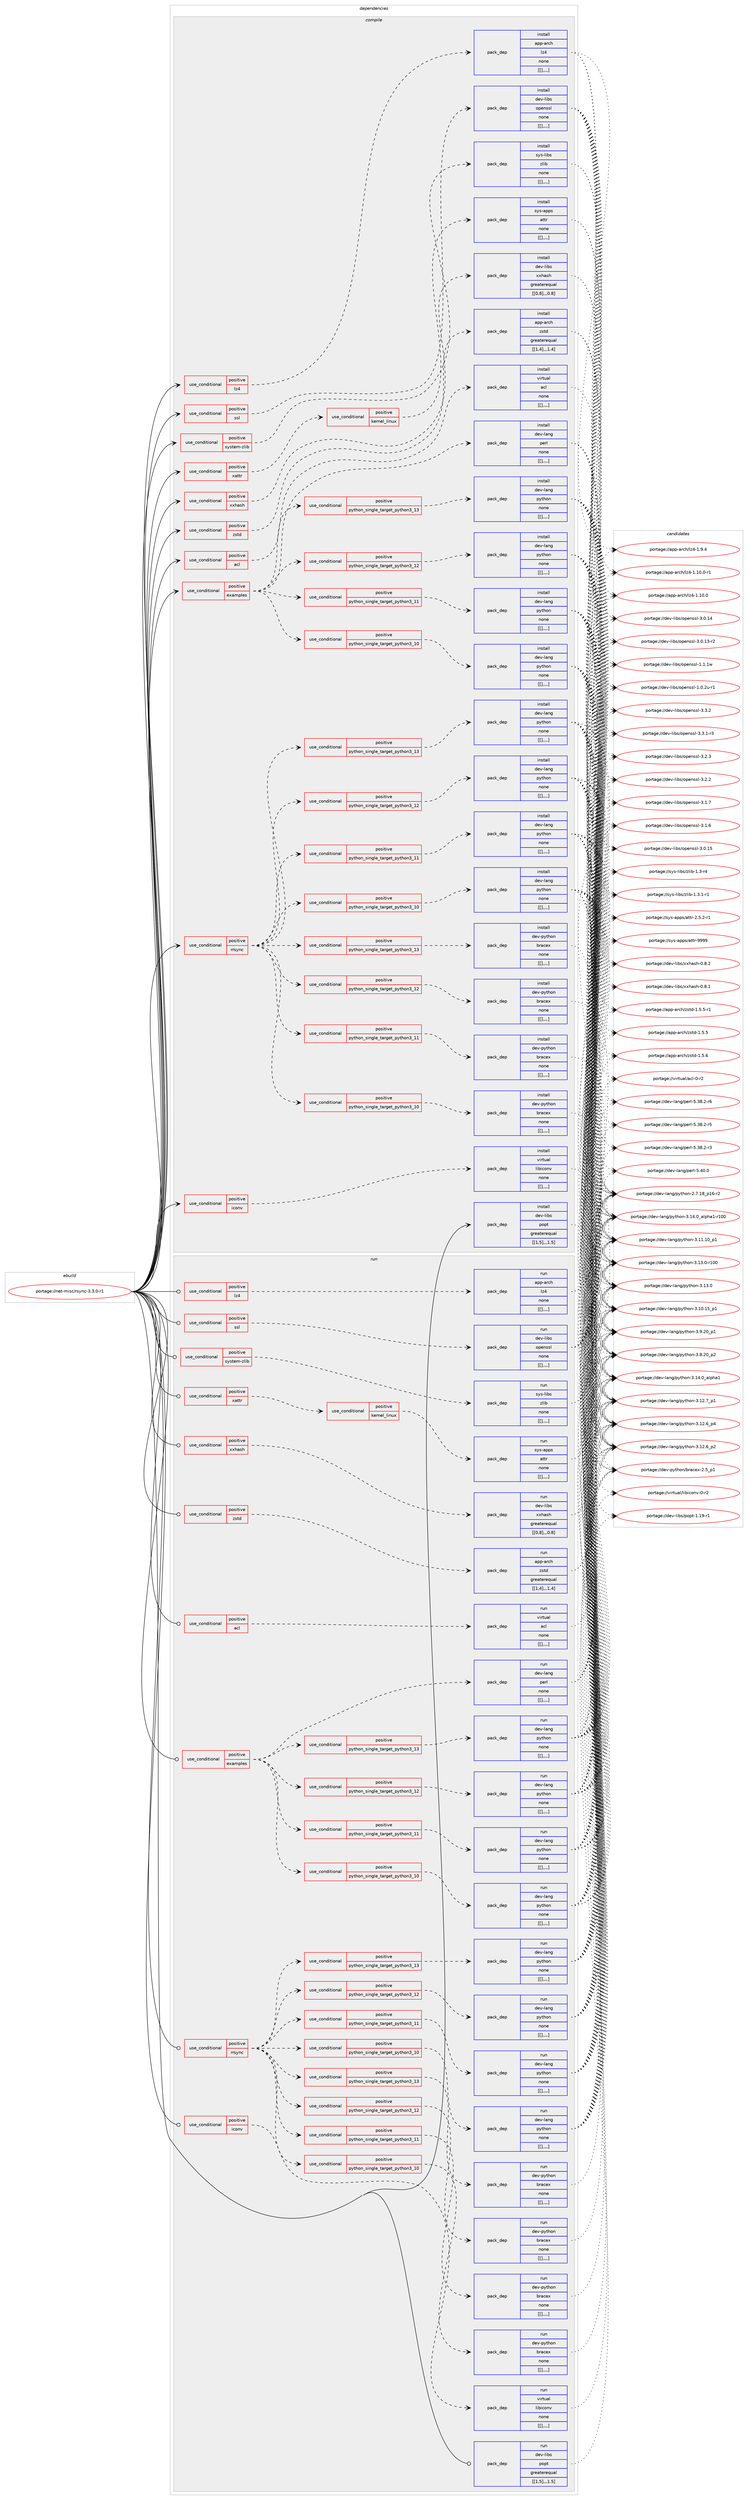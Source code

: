 digraph prolog {

# *************
# Graph options
# *************

newrank=true;
concentrate=true;
compound=true;
graph [rankdir=LR,fontname=Helvetica,fontsize=10,ranksep=1.5];#, ranksep=2.5, nodesep=0.2];
edge  [arrowhead=vee];
node  [fontname=Helvetica,fontsize=10];

# **********
# The ebuild
# **********

subgraph cluster_leftcol {
color=gray;
label=<<i>ebuild</i>>;
id [label="portage://net-misc/rsync-3.3.0-r1", color=red, width=4, href="../net-misc/rsync-3.3.0-r1.svg"];
}

# ****************
# The dependencies
# ****************

subgraph cluster_midcol {
color=gray;
label=<<i>dependencies</i>>;
subgraph cluster_compile {
fillcolor="#eeeeee";
style=filled;
label=<<i>compile</i>>;
subgraph cond104850 {
dependency397219 [label=<<TABLE BORDER="0" CELLBORDER="1" CELLSPACING="0" CELLPADDING="4"><TR><TD ROWSPAN="3" CELLPADDING="10">use_conditional</TD></TR><TR><TD>positive</TD></TR><TR><TD>acl</TD></TR></TABLE>>, shape=none, color=red];
subgraph pack289387 {
dependency397256 [label=<<TABLE BORDER="0" CELLBORDER="1" CELLSPACING="0" CELLPADDING="4" WIDTH="220"><TR><TD ROWSPAN="6" CELLPADDING="30">pack_dep</TD></TR><TR><TD WIDTH="110">install</TD></TR><TR><TD>virtual</TD></TR><TR><TD>acl</TD></TR><TR><TD>none</TD></TR><TR><TD>[[],,,,]</TD></TR></TABLE>>, shape=none, color=blue];
}
dependency397219:e -> dependency397256:w [weight=20,style="dashed",arrowhead="vee"];
}
id:e -> dependency397219:w [weight=20,style="solid",arrowhead="vee"];
subgraph cond104867 {
dependency397272 [label=<<TABLE BORDER="0" CELLBORDER="1" CELLSPACING="0" CELLPADDING="4"><TR><TD ROWSPAN="3" CELLPADDING="10">use_conditional</TD></TR><TR><TD>positive</TD></TR><TR><TD>examples</TD></TR></TABLE>>, shape=none, color=red];
subgraph cond104868 {
dependency397274 [label=<<TABLE BORDER="0" CELLBORDER="1" CELLSPACING="0" CELLPADDING="4"><TR><TD ROWSPAN="3" CELLPADDING="10">use_conditional</TD></TR><TR><TD>positive</TD></TR><TR><TD>python_single_target_python3_10</TD></TR></TABLE>>, shape=none, color=red];
subgraph pack289450 {
dependency397341 [label=<<TABLE BORDER="0" CELLBORDER="1" CELLSPACING="0" CELLPADDING="4" WIDTH="220"><TR><TD ROWSPAN="6" CELLPADDING="30">pack_dep</TD></TR><TR><TD WIDTH="110">install</TD></TR><TR><TD>dev-lang</TD></TR><TR><TD>python</TD></TR><TR><TD>none</TD></TR><TR><TD>[[],,,,]</TD></TR></TABLE>>, shape=none, color=blue];
}
dependency397274:e -> dependency397341:w [weight=20,style="dashed",arrowhead="vee"];
}
dependency397272:e -> dependency397274:w [weight=20,style="dashed",arrowhead="vee"];
subgraph cond104893 {
dependency397386 [label=<<TABLE BORDER="0" CELLBORDER="1" CELLSPACING="0" CELLPADDING="4"><TR><TD ROWSPAN="3" CELLPADDING="10">use_conditional</TD></TR><TR><TD>positive</TD></TR><TR><TD>python_single_target_python3_11</TD></TR></TABLE>>, shape=none, color=red];
subgraph pack289492 {
dependency397418 [label=<<TABLE BORDER="0" CELLBORDER="1" CELLSPACING="0" CELLPADDING="4" WIDTH="220"><TR><TD ROWSPAN="6" CELLPADDING="30">pack_dep</TD></TR><TR><TD WIDTH="110">install</TD></TR><TR><TD>dev-lang</TD></TR><TR><TD>python</TD></TR><TR><TD>none</TD></TR><TR><TD>[[],,,,]</TD></TR></TABLE>>, shape=none, color=blue];
}
dependency397386:e -> dependency397418:w [weight=20,style="dashed",arrowhead="vee"];
}
dependency397272:e -> dependency397386:w [weight=20,style="dashed",arrowhead="vee"];
subgraph cond104927 {
dependency397476 [label=<<TABLE BORDER="0" CELLBORDER="1" CELLSPACING="0" CELLPADDING="4"><TR><TD ROWSPAN="3" CELLPADDING="10">use_conditional</TD></TR><TR><TD>positive</TD></TR><TR><TD>python_single_target_python3_12</TD></TR></TABLE>>, shape=none, color=red];
subgraph pack289557 {
dependency397496 [label=<<TABLE BORDER="0" CELLBORDER="1" CELLSPACING="0" CELLPADDING="4" WIDTH="220"><TR><TD ROWSPAN="6" CELLPADDING="30">pack_dep</TD></TR><TR><TD WIDTH="110">install</TD></TR><TR><TD>dev-lang</TD></TR><TR><TD>python</TD></TR><TR><TD>none</TD></TR><TR><TD>[[],,,,]</TD></TR></TABLE>>, shape=none, color=blue];
}
dependency397476:e -> dependency397496:w [weight=20,style="dashed",arrowhead="vee"];
}
dependency397272:e -> dependency397476:w [weight=20,style="dashed",arrowhead="vee"];
subgraph cond104944 {
dependency397582 [label=<<TABLE BORDER="0" CELLBORDER="1" CELLSPACING="0" CELLPADDING="4"><TR><TD ROWSPAN="3" CELLPADDING="10">use_conditional</TD></TR><TR><TD>positive</TD></TR><TR><TD>python_single_target_python3_13</TD></TR></TABLE>>, shape=none, color=red];
subgraph pack289641 {
dependency397600 [label=<<TABLE BORDER="0" CELLBORDER="1" CELLSPACING="0" CELLPADDING="4" WIDTH="220"><TR><TD ROWSPAN="6" CELLPADDING="30">pack_dep</TD></TR><TR><TD WIDTH="110">install</TD></TR><TR><TD>dev-lang</TD></TR><TR><TD>python</TD></TR><TR><TD>none</TD></TR><TR><TD>[[],,,,]</TD></TR></TABLE>>, shape=none, color=blue];
}
dependency397582:e -> dependency397600:w [weight=20,style="dashed",arrowhead="vee"];
}
dependency397272:e -> dependency397582:w [weight=20,style="dashed",arrowhead="vee"];
subgraph pack289644 {
dependency397625 [label=<<TABLE BORDER="0" CELLBORDER="1" CELLSPACING="0" CELLPADDING="4" WIDTH="220"><TR><TD ROWSPAN="6" CELLPADDING="30">pack_dep</TD></TR><TR><TD WIDTH="110">install</TD></TR><TR><TD>dev-lang</TD></TR><TR><TD>perl</TD></TR><TR><TD>none</TD></TR><TR><TD>[[],,,,]</TD></TR></TABLE>>, shape=none, color=blue];
}
dependency397272:e -> dependency397625:w [weight=20,style="dashed",arrowhead="vee"];
}
id:e -> dependency397272:w [weight=20,style="solid",arrowhead="vee"];
subgraph cond104997 {
dependency397724 [label=<<TABLE BORDER="0" CELLBORDER="1" CELLSPACING="0" CELLPADDING="4"><TR><TD ROWSPAN="3" CELLPADDING="10">use_conditional</TD></TR><TR><TD>positive</TD></TR><TR><TD>iconv</TD></TR></TABLE>>, shape=none, color=red];
subgraph pack289732 {
dependency397770 [label=<<TABLE BORDER="0" CELLBORDER="1" CELLSPACING="0" CELLPADDING="4" WIDTH="220"><TR><TD ROWSPAN="6" CELLPADDING="30">pack_dep</TD></TR><TR><TD WIDTH="110">install</TD></TR><TR><TD>virtual</TD></TR><TR><TD>libiconv</TD></TR><TR><TD>none</TD></TR><TR><TD>[[],,,,]</TD></TR></TABLE>>, shape=none, color=blue];
}
dependency397724:e -> dependency397770:w [weight=20,style="dashed",arrowhead="vee"];
}
id:e -> dependency397724:w [weight=20,style="solid",arrowhead="vee"];
subgraph cond105042 {
dependency397796 [label=<<TABLE BORDER="0" CELLBORDER="1" CELLSPACING="0" CELLPADDING="4"><TR><TD ROWSPAN="3" CELLPADDING="10">use_conditional</TD></TR><TR><TD>positive</TD></TR><TR><TD>lz4</TD></TR></TABLE>>, shape=none, color=red];
subgraph pack289785 {
dependency397856 [label=<<TABLE BORDER="0" CELLBORDER="1" CELLSPACING="0" CELLPADDING="4" WIDTH="220"><TR><TD ROWSPAN="6" CELLPADDING="30">pack_dep</TD></TR><TR><TD WIDTH="110">install</TD></TR><TR><TD>app-arch</TD></TR><TR><TD>lz4</TD></TR><TR><TD>none</TD></TR><TR><TD>[[],,,,]</TD></TR></TABLE>>, shape=none, color=blue];
}
dependency397796:e -> dependency397856:w [weight=20,style="dashed",arrowhead="vee"];
}
id:e -> dependency397796:w [weight=20,style="solid",arrowhead="vee"];
subgraph cond105058 {
dependency397923 [label=<<TABLE BORDER="0" CELLBORDER="1" CELLSPACING="0" CELLPADDING="4"><TR><TD ROWSPAN="3" CELLPADDING="10">use_conditional</TD></TR><TR><TD>positive</TD></TR><TR><TD>rrsync</TD></TR></TABLE>>, shape=none, color=red];
subgraph cond105116 {
dependency398016 [label=<<TABLE BORDER="0" CELLBORDER="1" CELLSPACING="0" CELLPADDING="4"><TR><TD ROWSPAN="3" CELLPADDING="10">use_conditional</TD></TR><TR><TD>positive</TD></TR><TR><TD>python_single_target_python3_10</TD></TR></TABLE>>, shape=none, color=red];
subgraph pack289922 {
dependency398072 [label=<<TABLE BORDER="0" CELLBORDER="1" CELLSPACING="0" CELLPADDING="4" WIDTH="220"><TR><TD ROWSPAN="6" CELLPADDING="30">pack_dep</TD></TR><TR><TD WIDTH="110">install</TD></TR><TR><TD>dev-lang</TD></TR><TR><TD>python</TD></TR><TR><TD>none</TD></TR><TR><TD>[[],,,,]</TD></TR></TABLE>>, shape=none, color=blue];
}
dependency398016:e -> dependency398072:w [weight=20,style="dashed",arrowhead="vee"];
}
dependency397923:e -> dependency398016:w [weight=20,style="dashed",arrowhead="vee"];
subgraph cond105137 {
dependency398118 [label=<<TABLE BORDER="0" CELLBORDER="1" CELLSPACING="0" CELLPADDING="4"><TR><TD ROWSPAN="3" CELLPADDING="10">use_conditional</TD></TR><TR><TD>positive</TD></TR><TR><TD>python_single_target_python3_11</TD></TR></TABLE>>, shape=none, color=red];
subgraph pack289993 {
dependency398144 [label=<<TABLE BORDER="0" CELLBORDER="1" CELLSPACING="0" CELLPADDING="4" WIDTH="220"><TR><TD ROWSPAN="6" CELLPADDING="30">pack_dep</TD></TR><TR><TD WIDTH="110">install</TD></TR><TR><TD>dev-lang</TD></TR><TR><TD>python</TD></TR><TR><TD>none</TD></TR><TR><TD>[[],,,,]</TD></TR></TABLE>>, shape=none, color=blue];
}
dependency398118:e -> dependency398144:w [weight=20,style="dashed",arrowhead="vee"];
}
dependency397923:e -> dependency398118:w [weight=20,style="dashed",arrowhead="vee"];
subgraph cond105176 {
dependency398184 [label=<<TABLE BORDER="0" CELLBORDER="1" CELLSPACING="0" CELLPADDING="4"><TR><TD ROWSPAN="3" CELLPADDING="10">use_conditional</TD></TR><TR><TD>positive</TD></TR><TR><TD>python_single_target_python3_12</TD></TR></TABLE>>, shape=none, color=red];
subgraph pack290022 {
dependency398207 [label=<<TABLE BORDER="0" CELLBORDER="1" CELLSPACING="0" CELLPADDING="4" WIDTH="220"><TR><TD ROWSPAN="6" CELLPADDING="30">pack_dep</TD></TR><TR><TD WIDTH="110">install</TD></TR><TR><TD>dev-lang</TD></TR><TR><TD>python</TD></TR><TR><TD>none</TD></TR><TR><TD>[[],,,,]</TD></TR></TABLE>>, shape=none, color=blue];
}
dependency398184:e -> dependency398207:w [weight=20,style="dashed",arrowhead="vee"];
}
dependency397923:e -> dependency398184:w [weight=20,style="dashed",arrowhead="vee"];
subgraph cond105184 {
dependency398231 [label=<<TABLE BORDER="0" CELLBORDER="1" CELLSPACING="0" CELLPADDING="4"><TR><TD ROWSPAN="3" CELLPADDING="10">use_conditional</TD></TR><TR><TD>positive</TD></TR><TR><TD>python_single_target_python3_13</TD></TR></TABLE>>, shape=none, color=red];
subgraph pack290092 {
dependency398302 [label=<<TABLE BORDER="0" CELLBORDER="1" CELLSPACING="0" CELLPADDING="4" WIDTH="220"><TR><TD ROWSPAN="6" CELLPADDING="30">pack_dep</TD></TR><TR><TD WIDTH="110">install</TD></TR><TR><TD>dev-lang</TD></TR><TR><TD>python</TD></TR><TR><TD>none</TD></TR><TR><TD>[[],,,,]</TD></TR></TABLE>>, shape=none, color=blue];
}
dependency398231:e -> dependency398302:w [weight=20,style="dashed",arrowhead="vee"];
}
dependency397923:e -> dependency398231:w [weight=20,style="dashed",arrowhead="vee"];
subgraph cond105225 {
dependency398346 [label=<<TABLE BORDER="0" CELLBORDER="1" CELLSPACING="0" CELLPADDING="4"><TR><TD ROWSPAN="3" CELLPADDING="10">use_conditional</TD></TR><TR><TD>positive</TD></TR><TR><TD>python_single_target_python3_10</TD></TR></TABLE>>, shape=none, color=red];
subgraph pack290136 {
dependency398348 [label=<<TABLE BORDER="0" CELLBORDER="1" CELLSPACING="0" CELLPADDING="4" WIDTH="220"><TR><TD ROWSPAN="6" CELLPADDING="30">pack_dep</TD></TR><TR><TD WIDTH="110">install</TD></TR><TR><TD>dev-python</TD></TR><TR><TD>bracex</TD></TR><TR><TD>none</TD></TR><TR><TD>[[],,,,]</TD></TR></TABLE>>, shape=none, color=blue];
}
dependency398346:e -> dependency398348:w [weight=20,style="dashed",arrowhead="vee"];
}
dependency397923:e -> dependency398346:w [weight=20,style="dashed",arrowhead="vee"];
subgraph cond105240 {
dependency398372 [label=<<TABLE BORDER="0" CELLBORDER="1" CELLSPACING="0" CELLPADDING="4"><TR><TD ROWSPAN="3" CELLPADDING="10">use_conditional</TD></TR><TR><TD>positive</TD></TR><TR><TD>python_single_target_python3_11</TD></TR></TABLE>>, shape=none, color=red];
subgraph pack290148 {
dependency398400 [label=<<TABLE BORDER="0" CELLBORDER="1" CELLSPACING="0" CELLPADDING="4" WIDTH="220"><TR><TD ROWSPAN="6" CELLPADDING="30">pack_dep</TD></TR><TR><TD WIDTH="110">install</TD></TR><TR><TD>dev-python</TD></TR><TR><TD>bracex</TD></TR><TR><TD>none</TD></TR><TR><TD>[[],,,,]</TD></TR></TABLE>>, shape=none, color=blue];
}
dependency398372:e -> dependency398400:w [weight=20,style="dashed",arrowhead="vee"];
}
dependency397923:e -> dependency398372:w [weight=20,style="dashed",arrowhead="vee"];
subgraph cond105251 {
dependency398465 [label=<<TABLE BORDER="0" CELLBORDER="1" CELLSPACING="0" CELLPADDING="4"><TR><TD ROWSPAN="3" CELLPADDING="10">use_conditional</TD></TR><TR><TD>positive</TD></TR><TR><TD>python_single_target_python3_12</TD></TR></TABLE>>, shape=none, color=red];
subgraph pack290218 {
dependency398489 [label=<<TABLE BORDER="0" CELLBORDER="1" CELLSPACING="0" CELLPADDING="4" WIDTH="220"><TR><TD ROWSPAN="6" CELLPADDING="30">pack_dep</TD></TR><TR><TD WIDTH="110">install</TD></TR><TR><TD>dev-python</TD></TR><TR><TD>bracex</TD></TR><TR><TD>none</TD></TR><TR><TD>[[],,,,]</TD></TR></TABLE>>, shape=none, color=blue];
}
dependency398465:e -> dependency398489:w [weight=20,style="dashed",arrowhead="vee"];
}
dependency397923:e -> dependency398465:w [weight=20,style="dashed",arrowhead="vee"];
subgraph cond105273 {
dependency398551 [label=<<TABLE BORDER="0" CELLBORDER="1" CELLSPACING="0" CELLPADDING="4"><TR><TD ROWSPAN="3" CELLPADDING="10">use_conditional</TD></TR><TR><TD>positive</TD></TR><TR><TD>python_single_target_python3_13</TD></TR></TABLE>>, shape=none, color=red];
subgraph pack290313 {
dependency398633 [label=<<TABLE BORDER="0" CELLBORDER="1" CELLSPACING="0" CELLPADDING="4" WIDTH="220"><TR><TD ROWSPAN="6" CELLPADDING="30">pack_dep</TD></TR><TR><TD WIDTH="110">install</TD></TR><TR><TD>dev-python</TD></TR><TR><TD>bracex</TD></TR><TR><TD>none</TD></TR><TR><TD>[[],,,,]</TD></TR></TABLE>>, shape=none, color=blue];
}
dependency398551:e -> dependency398633:w [weight=20,style="dashed",arrowhead="vee"];
}
dependency397923:e -> dependency398551:w [weight=20,style="dashed",arrowhead="vee"];
}
id:e -> dependency397923:w [weight=20,style="solid",arrowhead="vee"];
subgraph cond105318 {
dependency398805 [label=<<TABLE BORDER="0" CELLBORDER="1" CELLSPACING="0" CELLPADDING="4"><TR><TD ROWSPAN="3" CELLPADDING="10">use_conditional</TD></TR><TR><TD>positive</TD></TR><TR><TD>ssl</TD></TR></TABLE>>, shape=none, color=red];
subgraph pack290477 {
dependency398846 [label=<<TABLE BORDER="0" CELLBORDER="1" CELLSPACING="0" CELLPADDING="4" WIDTH="220"><TR><TD ROWSPAN="6" CELLPADDING="30">pack_dep</TD></TR><TR><TD WIDTH="110">install</TD></TR><TR><TD>dev-libs</TD></TR><TR><TD>openssl</TD></TR><TR><TD>none</TD></TR><TR><TD>[[],,,,]</TD></TR></TABLE>>, shape=none, color=blue];
}
dependency398805:e -> dependency398846:w [weight=20,style="dashed",arrowhead="vee"];
}
id:e -> dependency398805:w [weight=20,style="solid",arrowhead="vee"];
subgraph cond105378 {
dependency398918 [label=<<TABLE BORDER="0" CELLBORDER="1" CELLSPACING="0" CELLPADDING="4"><TR><TD ROWSPAN="3" CELLPADDING="10">use_conditional</TD></TR><TR><TD>positive</TD></TR><TR><TD>system-zlib</TD></TR></TABLE>>, shape=none, color=red];
subgraph pack290526 {
dependency398938 [label=<<TABLE BORDER="0" CELLBORDER="1" CELLSPACING="0" CELLPADDING="4" WIDTH="220"><TR><TD ROWSPAN="6" CELLPADDING="30">pack_dep</TD></TR><TR><TD WIDTH="110">install</TD></TR><TR><TD>sys-libs</TD></TR><TR><TD>zlib</TD></TR><TR><TD>none</TD></TR><TR><TD>[[],,,,]</TD></TR></TABLE>>, shape=none, color=blue];
}
dependency398918:e -> dependency398938:w [weight=20,style="dashed",arrowhead="vee"];
}
id:e -> dependency398918:w [weight=20,style="solid",arrowhead="vee"];
subgraph cond105403 {
dependency398978 [label=<<TABLE BORDER="0" CELLBORDER="1" CELLSPACING="0" CELLPADDING="4"><TR><TD ROWSPAN="3" CELLPADDING="10">use_conditional</TD></TR><TR><TD>positive</TD></TR><TR><TD>xattr</TD></TR></TABLE>>, shape=none, color=red];
subgraph cond105412 {
dependency399000 [label=<<TABLE BORDER="0" CELLBORDER="1" CELLSPACING="0" CELLPADDING="4"><TR><TD ROWSPAN="3" CELLPADDING="10">use_conditional</TD></TR><TR><TD>positive</TD></TR><TR><TD>kernel_linux</TD></TR></TABLE>>, shape=none, color=red];
subgraph pack290588 {
dependency399082 [label=<<TABLE BORDER="0" CELLBORDER="1" CELLSPACING="0" CELLPADDING="4" WIDTH="220"><TR><TD ROWSPAN="6" CELLPADDING="30">pack_dep</TD></TR><TR><TD WIDTH="110">install</TD></TR><TR><TD>sys-apps</TD></TR><TR><TD>attr</TD></TR><TR><TD>none</TD></TR><TR><TD>[[],,,,]</TD></TR></TABLE>>, shape=none, color=blue];
}
dependency399000:e -> dependency399082:w [weight=20,style="dashed",arrowhead="vee"];
}
dependency398978:e -> dependency399000:w [weight=20,style="dashed",arrowhead="vee"];
}
id:e -> dependency398978:w [weight=20,style="solid",arrowhead="vee"];
subgraph cond105444 {
dependency399102 [label=<<TABLE BORDER="0" CELLBORDER="1" CELLSPACING="0" CELLPADDING="4"><TR><TD ROWSPAN="3" CELLPADDING="10">use_conditional</TD></TR><TR><TD>positive</TD></TR><TR><TD>xxhash</TD></TR></TABLE>>, shape=none, color=red];
subgraph pack290663 {
dependency399126 [label=<<TABLE BORDER="0" CELLBORDER="1" CELLSPACING="0" CELLPADDING="4" WIDTH="220"><TR><TD ROWSPAN="6" CELLPADDING="30">pack_dep</TD></TR><TR><TD WIDTH="110">install</TD></TR><TR><TD>dev-libs</TD></TR><TR><TD>xxhash</TD></TR><TR><TD>greaterequal</TD></TR><TR><TD>[[0,8],,,0.8]</TD></TR></TABLE>>, shape=none, color=blue];
}
dependency399102:e -> dependency399126:w [weight=20,style="dashed",arrowhead="vee"];
}
id:e -> dependency399102:w [weight=20,style="solid",arrowhead="vee"];
subgraph cond105451 {
dependency399193 [label=<<TABLE BORDER="0" CELLBORDER="1" CELLSPACING="0" CELLPADDING="4"><TR><TD ROWSPAN="3" CELLPADDING="10">use_conditional</TD></TR><TR><TD>positive</TD></TR><TR><TD>zstd</TD></TR></TABLE>>, shape=none, color=red];
subgraph pack290769 {
dependency399259 [label=<<TABLE BORDER="0" CELLBORDER="1" CELLSPACING="0" CELLPADDING="4" WIDTH="220"><TR><TD ROWSPAN="6" CELLPADDING="30">pack_dep</TD></TR><TR><TD WIDTH="110">install</TD></TR><TR><TD>app-arch</TD></TR><TR><TD>zstd</TD></TR><TR><TD>greaterequal</TD></TR><TR><TD>[[1,4],,,1.4]</TD></TR></TABLE>>, shape=none, color=blue];
}
dependency399193:e -> dependency399259:w [weight=20,style="dashed",arrowhead="vee"];
}
id:e -> dependency399193:w [weight=20,style="solid",arrowhead="vee"];
subgraph pack290795 {
dependency399301 [label=<<TABLE BORDER="0" CELLBORDER="1" CELLSPACING="0" CELLPADDING="4" WIDTH="220"><TR><TD ROWSPAN="6" CELLPADDING="30">pack_dep</TD></TR><TR><TD WIDTH="110">install</TD></TR><TR><TD>dev-libs</TD></TR><TR><TD>popt</TD></TR><TR><TD>greaterequal</TD></TR><TR><TD>[[1,5],,,1.5]</TD></TR></TABLE>>, shape=none, color=blue];
}
id:e -> dependency399301:w [weight=20,style="solid",arrowhead="vee"];
}
subgraph cluster_compileandrun {
fillcolor="#eeeeee";
style=filled;
label=<<i>compile and run</i>>;
}
subgraph cluster_run {
fillcolor="#eeeeee";
style=filled;
label=<<i>run</i>>;
subgraph cond105503 {
dependency399383 [label=<<TABLE BORDER="0" CELLBORDER="1" CELLSPACING="0" CELLPADDING="4"><TR><TD ROWSPAN="3" CELLPADDING="10">use_conditional</TD></TR><TR><TD>positive</TD></TR><TR><TD>acl</TD></TR></TABLE>>, shape=none, color=red];
subgraph pack290860 {
dependency399421 [label=<<TABLE BORDER="0" CELLBORDER="1" CELLSPACING="0" CELLPADDING="4" WIDTH="220"><TR><TD ROWSPAN="6" CELLPADDING="30">pack_dep</TD></TR><TR><TD WIDTH="110">run</TD></TR><TR><TD>virtual</TD></TR><TR><TD>acl</TD></TR><TR><TD>none</TD></TR><TR><TD>[[],,,,]</TD></TR></TABLE>>, shape=none, color=blue];
}
dependency399383:e -> dependency399421:w [weight=20,style="dashed",arrowhead="vee"];
}
id:e -> dependency399383:w [weight=20,style="solid",arrowhead="odot"];
subgraph cond105535 {
dependency399426 [label=<<TABLE BORDER="0" CELLBORDER="1" CELLSPACING="0" CELLPADDING="4"><TR><TD ROWSPAN="3" CELLPADDING="10">use_conditional</TD></TR><TR><TD>positive</TD></TR><TR><TD>examples</TD></TR></TABLE>>, shape=none, color=red];
subgraph cond105536 {
dependency399432 [label=<<TABLE BORDER="0" CELLBORDER="1" CELLSPACING="0" CELLPADDING="4"><TR><TD ROWSPAN="3" CELLPADDING="10">use_conditional</TD></TR><TR><TD>positive</TD></TR><TR><TD>python_single_target_python3_10</TD></TR></TABLE>>, shape=none, color=red];
subgraph pack290931 {
dependency399480 [label=<<TABLE BORDER="0" CELLBORDER="1" CELLSPACING="0" CELLPADDING="4" WIDTH="220"><TR><TD ROWSPAN="6" CELLPADDING="30">pack_dep</TD></TR><TR><TD WIDTH="110">run</TD></TR><TR><TD>dev-lang</TD></TR><TR><TD>python</TD></TR><TR><TD>none</TD></TR><TR><TD>[[],,,,]</TD></TR></TABLE>>, shape=none, color=blue];
}
dependency399432:e -> dependency399480:w [weight=20,style="dashed",arrowhead="vee"];
}
dependency399426:e -> dependency399432:w [weight=20,style="dashed",arrowhead="vee"];
subgraph cond105553 {
dependency399503 [label=<<TABLE BORDER="0" CELLBORDER="1" CELLSPACING="0" CELLPADDING="4"><TR><TD ROWSPAN="3" CELLPADDING="10">use_conditional</TD></TR><TR><TD>positive</TD></TR><TR><TD>python_single_target_python3_11</TD></TR></TABLE>>, shape=none, color=red];
subgraph pack290945 {
dependency399535 [label=<<TABLE BORDER="0" CELLBORDER="1" CELLSPACING="0" CELLPADDING="4" WIDTH="220"><TR><TD ROWSPAN="6" CELLPADDING="30">pack_dep</TD></TR><TR><TD WIDTH="110">run</TD></TR><TR><TD>dev-lang</TD></TR><TR><TD>python</TD></TR><TR><TD>none</TD></TR><TR><TD>[[],,,,]</TD></TR></TABLE>>, shape=none, color=blue];
}
dependency399503:e -> dependency399535:w [weight=20,style="dashed",arrowhead="vee"];
}
dependency399426:e -> dependency399503:w [weight=20,style="dashed",arrowhead="vee"];
subgraph cond105591 {
dependency399621 [label=<<TABLE BORDER="0" CELLBORDER="1" CELLSPACING="0" CELLPADDING="4"><TR><TD ROWSPAN="3" CELLPADDING="10">use_conditional</TD></TR><TR><TD>positive</TD></TR><TR><TD>python_single_target_python3_12</TD></TR></TABLE>>, shape=none, color=red];
subgraph pack291071 {
dependency399682 [label=<<TABLE BORDER="0" CELLBORDER="1" CELLSPACING="0" CELLPADDING="4" WIDTH="220"><TR><TD ROWSPAN="6" CELLPADDING="30">pack_dep</TD></TR><TR><TD WIDTH="110">run</TD></TR><TR><TD>dev-lang</TD></TR><TR><TD>python</TD></TR><TR><TD>none</TD></TR><TR><TD>[[],,,,]</TD></TR></TABLE>>, shape=none, color=blue];
}
dependency399621:e -> dependency399682:w [weight=20,style="dashed",arrowhead="vee"];
}
dependency399426:e -> dependency399621:w [weight=20,style="dashed",arrowhead="vee"];
subgraph cond105609 {
dependency399685 [label=<<TABLE BORDER="0" CELLBORDER="1" CELLSPACING="0" CELLPADDING="4"><TR><TD ROWSPAN="3" CELLPADDING="10">use_conditional</TD></TR><TR><TD>positive</TD></TR><TR><TD>python_single_target_python3_13</TD></TR></TABLE>>, shape=none, color=red];
subgraph pack291126 {
dependency399769 [label=<<TABLE BORDER="0" CELLBORDER="1" CELLSPACING="0" CELLPADDING="4" WIDTH="220"><TR><TD ROWSPAN="6" CELLPADDING="30">pack_dep</TD></TR><TR><TD WIDTH="110">run</TD></TR><TR><TD>dev-lang</TD></TR><TR><TD>python</TD></TR><TR><TD>none</TD></TR><TR><TD>[[],,,,]</TD></TR></TABLE>>, shape=none, color=blue];
}
dependency399685:e -> dependency399769:w [weight=20,style="dashed",arrowhead="vee"];
}
dependency399426:e -> dependency399685:w [weight=20,style="dashed",arrowhead="vee"];
subgraph pack291145 {
dependency399814 [label=<<TABLE BORDER="0" CELLBORDER="1" CELLSPACING="0" CELLPADDING="4" WIDTH="220"><TR><TD ROWSPAN="6" CELLPADDING="30">pack_dep</TD></TR><TR><TD WIDTH="110">run</TD></TR><TR><TD>dev-lang</TD></TR><TR><TD>perl</TD></TR><TR><TD>none</TD></TR><TR><TD>[[],,,,]</TD></TR></TABLE>>, shape=none, color=blue];
}
dependency399426:e -> dependency399814:w [weight=20,style="dashed",arrowhead="vee"];
}
id:e -> dependency399426:w [weight=20,style="solid",arrowhead="odot"];
subgraph cond105645 {
dependency399874 [label=<<TABLE BORDER="0" CELLBORDER="1" CELLSPACING="0" CELLPADDING="4"><TR><TD ROWSPAN="3" CELLPADDING="10">use_conditional</TD></TR><TR><TD>positive</TD></TR><TR><TD>iconv</TD></TR></TABLE>>, shape=none, color=red];
subgraph pack291225 {
dependency399915 [label=<<TABLE BORDER="0" CELLBORDER="1" CELLSPACING="0" CELLPADDING="4" WIDTH="220"><TR><TD ROWSPAN="6" CELLPADDING="30">pack_dep</TD></TR><TR><TD WIDTH="110">run</TD></TR><TR><TD>virtual</TD></TR><TR><TD>libiconv</TD></TR><TR><TD>none</TD></TR><TR><TD>[[],,,,]</TD></TR></TABLE>>, shape=none, color=blue];
}
dependency399874:e -> dependency399915:w [weight=20,style="dashed",arrowhead="vee"];
}
id:e -> dependency399874:w [weight=20,style="solid",arrowhead="odot"];
subgraph cond105661 {
dependency399919 [label=<<TABLE BORDER="0" CELLBORDER="1" CELLSPACING="0" CELLPADDING="4"><TR><TD ROWSPAN="3" CELLPADDING="10">use_conditional</TD></TR><TR><TD>positive</TD></TR><TR><TD>lz4</TD></TR></TABLE>>, shape=none, color=red];
subgraph pack291320 {
dependency400011 [label=<<TABLE BORDER="0" CELLBORDER="1" CELLSPACING="0" CELLPADDING="4" WIDTH="220"><TR><TD ROWSPAN="6" CELLPADDING="30">pack_dep</TD></TR><TR><TD WIDTH="110">run</TD></TR><TR><TD>app-arch</TD></TR><TR><TD>lz4</TD></TR><TR><TD>none</TD></TR><TR><TD>[[],,,,]</TD></TR></TABLE>>, shape=none, color=blue];
}
dependency399919:e -> dependency400011:w [weight=20,style="dashed",arrowhead="vee"];
}
id:e -> dependency399919:w [weight=20,style="solid",arrowhead="odot"];
subgraph cond105699 {
dependency400049 [label=<<TABLE BORDER="0" CELLBORDER="1" CELLSPACING="0" CELLPADDING="4"><TR><TD ROWSPAN="3" CELLPADDING="10">use_conditional</TD></TR><TR><TD>positive</TD></TR><TR><TD>rrsync</TD></TR></TABLE>>, shape=none, color=red];
subgraph cond105702 {
dependency400074 [label=<<TABLE BORDER="0" CELLBORDER="1" CELLSPACING="0" CELLPADDING="4"><TR><TD ROWSPAN="3" CELLPADDING="10">use_conditional</TD></TR><TR><TD>positive</TD></TR><TR><TD>python_single_target_python3_10</TD></TR></TABLE>>, shape=none, color=red];
subgraph pack291364 {
dependency400097 [label=<<TABLE BORDER="0" CELLBORDER="1" CELLSPACING="0" CELLPADDING="4" WIDTH="220"><TR><TD ROWSPAN="6" CELLPADDING="30">pack_dep</TD></TR><TR><TD WIDTH="110">run</TD></TR><TR><TD>dev-lang</TD></TR><TR><TD>python</TD></TR><TR><TD>none</TD></TR><TR><TD>[[],,,,]</TD></TR></TABLE>>, shape=none, color=blue];
}
dependency400074:e -> dependency400097:w [weight=20,style="dashed",arrowhead="vee"];
}
dependency400049:e -> dependency400074:w [weight=20,style="dashed",arrowhead="vee"];
subgraph cond105715 {
dependency400153 [label=<<TABLE BORDER="0" CELLBORDER="1" CELLSPACING="0" CELLPADDING="4"><TR><TD ROWSPAN="3" CELLPADDING="10">use_conditional</TD></TR><TR><TD>positive</TD></TR><TR><TD>python_single_target_python3_11</TD></TR></TABLE>>, shape=none, color=red];
subgraph pack291459 {
dependency400209 [label=<<TABLE BORDER="0" CELLBORDER="1" CELLSPACING="0" CELLPADDING="4" WIDTH="220"><TR><TD ROWSPAN="6" CELLPADDING="30">pack_dep</TD></TR><TR><TD WIDTH="110">run</TD></TR><TR><TD>dev-lang</TD></TR><TR><TD>python</TD></TR><TR><TD>none</TD></TR><TR><TD>[[],,,,]</TD></TR></TABLE>>, shape=none, color=blue];
}
dependency400153:e -> dependency400209:w [weight=20,style="dashed",arrowhead="vee"];
}
dependency400049:e -> dependency400153:w [weight=20,style="dashed",arrowhead="vee"];
subgraph cond105757 {
dependency400258 [label=<<TABLE BORDER="0" CELLBORDER="1" CELLSPACING="0" CELLPADDING="4"><TR><TD ROWSPAN="3" CELLPADDING="10">use_conditional</TD></TR><TR><TD>positive</TD></TR><TR><TD>python_single_target_python3_12</TD></TR></TABLE>>, shape=none, color=red];
subgraph pack291503 {
dependency400302 [label=<<TABLE BORDER="0" CELLBORDER="1" CELLSPACING="0" CELLPADDING="4" WIDTH="220"><TR><TD ROWSPAN="6" CELLPADDING="30">pack_dep</TD></TR><TR><TD WIDTH="110">run</TD></TR><TR><TD>dev-lang</TD></TR><TR><TD>python</TD></TR><TR><TD>none</TD></TR><TR><TD>[[],,,,]</TD></TR></TABLE>>, shape=none, color=blue];
}
dependency400258:e -> dependency400302:w [weight=20,style="dashed",arrowhead="vee"];
}
dependency400049:e -> dependency400258:w [weight=20,style="dashed",arrowhead="vee"];
subgraph cond105779 {
dependency400331 [label=<<TABLE BORDER="0" CELLBORDER="1" CELLSPACING="0" CELLPADDING="4"><TR><TD ROWSPAN="3" CELLPADDING="10">use_conditional</TD></TR><TR><TD>positive</TD></TR><TR><TD>python_single_target_python3_13</TD></TR></TABLE>>, shape=none, color=red];
subgraph pack291552 {
dependency400399 [label=<<TABLE BORDER="0" CELLBORDER="1" CELLSPACING="0" CELLPADDING="4" WIDTH="220"><TR><TD ROWSPAN="6" CELLPADDING="30">pack_dep</TD></TR><TR><TD WIDTH="110">run</TD></TR><TR><TD>dev-lang</TD></TR><TR><TD>python</TD></TR><TR><TD>none</TD></TR><TR><TD>[[],,,,]</TD></TR></TABLE>>, shape=none, color=blue];
}
dependency400331:e -> dependency400399:w [weight=20,style="dashed",arrowhead="vee"];
}
dependency400049:e -> dependency400331:w [weight=20,style="dashed",arrowhead="vee"];
subgraph cond105809 {
dependency400485 [label=<<TABLE BORDER="0" CELLBORDER="1" CELLSPACING="0" CELLPADDING="4"><TR><TD ROWSPAN="3" CELLPADDING="10">use_conditional</TD></TR><TR><TD>positive</TD></TR><TR><TD>python_single_target_python3_10</TD></TR></TABLE>>, shape=none, color=red];
subgraph pack291674 {
dependency400523 [label=<<TABLE BORDER="0" CELLBORDER="1" CELLSPACING="0" CELLPADDING="4" WIDTH="220"><TR><TD ROWSPAN="6" CELLPADDING="30">pack_dep</TD></TR><TR><TD WIDTH="110">run</TD></TR><TR><TD>dev-python</TD></TR><TR><TD>bracex</TD></TR><TR><TD>none</TD></TR><TR><TD>[[],,,,]</TD></TR></TABLE>>, shape=none, color=blue];
}
dependency400485:e -> dependency400523:w [weight=20,style="dashed",arrowhead="vee"];
}
dependency400049:e -> dependency400485:w [weight=20,style="dashed",arrowhead="vee"];
subgraph cond105840 {
dependency400528 [label=<<TABLE BORDER="0" CELLBORDER="1" CELLSPACING="0" CELLPADDING="4"><TR><TD ROWSPAN="3" CELLPADDING="10">use_conditional</TD></TR><TR><TD>positive</TD></TR><TR><TD>python_single_target_python3_11</TD></TR></TABLE>>, shape=none, color=red];
subgraph pack291676 {
dependency400584 [label=<<TABLE BORDER="0" CELLBORDER="1" CELLSPACING="0" CELLPADDING="4" WIDTH="220"><TR><TD ROWSPAN="6" CELLPADDING="30">pack_dep</TD></TR><TR><TD WIDTH="110">run</TD></TR><TR><TD>dev-python</TD></TR><TR><TD>bracex</TD></TR><TR><TD>none</TD></TR><TR><TD>[[],,,,]</TD></TR></TABLE>>, shape=none, color=blue];
}
dependency400528:e -> dependency400584:w [weight=20,style="dashed",arrowhead="vee"];
}
dependency400049:e -> dependency400528:w [weight=20,style="dashed",arrowhead="vee"];
subgraph cond105868 {
dependency400687 [label=<<TABLE BORDER="0" CELLBORDER="1" CELLSPACING="0" CELLPADDING="4"><TR><TD ROWSPAN="3" CELLPADDING="10">use_conditional</TD></TR><TR><TD>positive</TD></TR><TR><TD>python_single_target_python3_12</TD></TR></TABLE>>, shape=none, color=red];
subgraph pack291830 {
dependency400747 [label=<<TABLE BORDER="0" CELLBORDER="1" CELLSPACING="0" CELLPADDING="4" WIDTH="220"><TR><TD ROWSPAN="6" CELLPADDING="30">pack_dep</TD></TR><TR><TD WIDTH="110">run</TD></TR><TR><TD>dev-python</TD></TR><TR><TD>bracex</TD></TR><TR><TD>none</TD></TR><TR><TD>[[],,,,]</TD></TR></TABLE>>, shape=none, color=blue];
}
dependency400687:e -> dependency400747:w [weight=20,style="dashed",arrowhead="vee"];
}
dependency400049:e -> dependency400687:w [weight=20,style="dashed",arrowhead="vee"];
subgraph cond105911 {
dependency400786 [label=<<TABLE BORDER="0" CELLBORDER="1" CELLSPACING="0" CELLPADDING="4"><TR><TD ROWSPAN="3" CELLPADDING="10">use_conditional</TD></TR><TR><TD>positive</TD></TR><TR><TD>python_single_target_python3_13</TD></TR></TABLE>>, shape=none, color=red];
subgraph pack291860 {
dependency400789 [label=<<TABLE BORDER="0" CELLBORDER="1" CELLSPACING="0" CELLPADDING="4" WIDTH="220"><TR><TD ROWSPAN="6" CELLPADDING="30">pack_dep</TD></TR><TR><TD WIDTH="110">run</TD></TR><TR><TD>dev-python</TD></TR><TR><TD>bracex</TD></TR><TR><TD>none</TD></TR><TR><TD>[[],,,,]</TD></TR></TABLE>>, shape=none, color=blue];
}
dependency400786:e -> dependency400789:w [weight=20,style="dashed",arrowhead="vee"];
}
dependency400049:e -> dependency400786:w [weight=20,style="dashed",arrowhead="vee"];
}
id:e -> dependency400049:w [weight=20,style="solid",arrowhead="odot"];
subgraph cond105913 {
dependency400850 [label=<<TABLE BORDER="0" CELLBORDER="1" CELLSPACING="0" CELLPADDING="4"><TR><TD ROWSPAN="3" CELLPADDING="10">use_conditional</TD></TR><TR><TD>positive</TD></TR><TR><TD>ssl</TD></TR></TABLE>>, shape=none, color=red];
subgraph pack291924 {
dependency400875 [label=<<TABLE BORDER="0" CELLBORDER="1" CELLSPACING="0" CELLPADDING="4" WIDTH="220"><TR><TD ROWSPAN="6" CELLPADDING="30">pack_dep</TD></TR><TR><TD WIDTH="110">run</TD></TR><TR><TD>dev-libs</TD></TR><TR><TD>openssl</TD></TR><TR><TD>none</TD></TR><TR><TD>[[],,,,]</TD></TR></TABLE>>, shape=none, color=blue];
}
dependency400850:e -> dependency400875:w [weight=20,style="dashed",arrowhead="vee"];
}
id:e -> dependency400850:w [weight=20,style="solid",arrowhead="odot"];
subgraph cond105935 {
dependency400897 [label=<<TABLE BORDER="0" CELLBORDER="1" CELLSPACING="0" CELLPADDING="4"><TR><TD ROWSPAN="3" CELLPADDING="10">use_conditional</TD></TR><TR><TD>positive</TD></TR><TR><TD>system-zlib</TD></TR></TABLE>>, shape=none, color=red];
subgraph pack291996 {
dependency400971 [label=<<TABLE BORDER="0" CELLBORDER="1" CELLSPACING="0" CELLPADDING="4" WIDTH="220"><TR><TD ROWSPAN="6" CELLPADDING="30">pack_dep</TD></TR><TR><TD WIDTH="110">run</TD></TR><TR><TD>sys-libs</TD></TR><TR><TD>zlib</TD></TR><TR><TD>none</TD></TR><TR><TD>[[],,,,]</TD></TR></TABLE>>, shape=none, color=blue];
}
dependency400897:e -> dependency400971:w [weight=20,style="dashed",arrowhead="vee"];
}
id:e -> dependency400897:w [weight=20,style="solid",arrowhead="odot"];
subgraph cond105978 {
dependency401039 [label=<<TABLE BORDER="0" CELLBORDER="1" CELLSPACING="0" CELLPADDING="4"><TR><TD ROWSPAN="3" CELLPADDING="10">use_conditional</TD></TR><TR><TD>positive</TD></TR><TR><TD>xattr</TD></TR></TABLE>>, shape=none, color=red];
subgraph cond105979 {
dependency401072 [label=<<TABLE BORDER="0" CELLBORDER="1" CELLSPACING="0" CELLPADDING="4"><TR><TD ROWSPAN="3" CELLPADDING="10">use_conditional</TD></TR><TR><TD>positive</TD></TR><TR><TD>kernel_linux</TD></TR></TABLE>>, shape=none, color=red];
subgraph pack292076 {
dependency401103 [label=<<TABLE BORDER="0" CELLBORDER="1" CELLSPACING="0" CELLPADDING="4" WIDTH="220"><TR><TD ROWSPAN="6" CELLPADDING="30">pack_dep</TD></TR><TR><TD WIDTH="110">run</TD></TR><TR><TD>sys-apps</TD></TR><TR><TD>attr</TD></TR><TR><TD>none</TD></TR><TR><TD>[[],,,,]</TD></TR></TABLE>>, shape=none, color=blue];
}
dependency401072:e -> dependency401103:w [weight=20,style="dashed",arrowhead="vee"];
}
dependency401039:e -> dependency401072:w [weight=20,style="dashed",arrowhead="vee"];
}
id:e -> dependency401039:w [weight=20,style="solid",arrowhead="odot"];
subgraph cond106006 {
dependency401165 [label=<<TABLE BORDER="0" CELLBORDER="1" CELLSPACING="0" CELLPADDING="4"><TR><TD ROWSPAN="3" CELLPADDING="10">use_conditional</TD></TR><TR><TD>positive</TD></TR><TR><TD>xxhash</TD></TR></TABLE>>, shape=none, color=red];
subgraph pack292136 {
dependency401181 [label=<<TABLE BORDER="0" CELLBORDER="1" CELLSPACING="0" CELLPADDING="4" WIDTH="220"><TR><TD ROWSPAN="6" CELLPADDING="30">pack_dep</TD></TR><TR><TD WIDTH="110">run</TD></TR><TR><TD>dev-libs</TD></TR><TR><TD>xxhash</TD></TR><TR><TD>greaterequal</TD></TR><TR><TD>[[0,8],,,0.8]</TD></TR></TABLE>>, shape=none, color=blue];
}
dependency401165:e -> dependency401181:w [weight=20,style="dashed",arrowhead="vee"];
}
id:e -> dependency401165:w [weight=20,style="solid",arrowhead="odot"];
subgraph cond106016 {
dependency401198 [label=<<TABLE BORDER="0" CELLBORDER="1" CELLSPACING="0" CELLPADDING="4"><TR><TD ROWSPAN="3" CELLPADDING="10">use_conditional</TD></TR><TR><TD>positive</TD></TR><TR><TD>zstd</TD></TR></TABLE>>, shape=none, color=red];
subgraph pack292159 {
dependency401202 [label=<<TABLE BORDER="0" CELLBORDER="1" CELLSPACING="0" CELLPADDING="4" WIDTH="220"><TR><TD ROWSPAN="6" CELLPADDING="30">pack_dep</TD></TR><TR><TD WIDTH="110">run</TD></TR><TR><TD>app-arch</TD></TR><TR><TD>zstd</TD></TR><TR><TD>greaterequal</TD></TR><TR><TD>[[1,4],,,1.4]</TD></TR></TABLE>>, shape=none, color=blue];
}
dependency401198:e -> dependency401202:w [weight=20,style="dashed",arrowhead="vee"];
}
id:e -> dependency401198:w [weight=20,style="solid",arrowhead="odot"];
subgraph pack292161 {
dependency401231 [label=<<TABLE BORDER="0" CELLBORDER="1" CELLSPACING="0" CELLPADDING="4" WIDTH="220"><TR><TD ROWSPAN="6" CELLPADDING="30">pack_dep</TD></TR><TR><TD WIDTH="110">run</TD></TR><TR><TD>dev-libs</TD></TR><TR><TD>popt</TD></TR><TR><TD>greaterequal</TD></TR><TR><TD>[[1,5],,,1.5]</TD></TR></TABLE>>, shape=none, color=blue];
}
id:e -> dependency401231:w [weight=20,style="solid",arrowhead="odot"];
}
}

# **************
# The candidates
# **************

subgraph cluster_choices {
rank=same;
color=gray;
label=<<i>candidates</i>>;

subgraph choice291045 {
color=black;
nodesep=1;
choice1181051141161179710847979910845484511450 [label="portage://virtual/acl-0-r2", color=red, width=4,href="../virtual/acl-0-r2.svg"];
dependency397256:e -> choice1181051141161179710847979910845484511450:w [style=dotted,weight="100"];
}
subgraph choice291075 {
color=black;
nodesep=1;
choice100101118451089711010347112121116104111110455146495246489597108112104974945114494848 [label="portage://dev-lang/python-3.14.0_alpha1-r100", color=red, width=4,href="../dev-lang/python-3.14.0_alpha1-r100.svg"];
choice1001011184510897110103471121211161041111104551464952464895971081121049749 [label="portage://dev-lang/python-3.14.0_alpha1", color=red, width=4,href="../dev-lang/python-3.14.0_alpha1.svg"];
choice1001011184510897110103471121211161041111104551464951464845114494848 [label="portage://dev-lang/python-3.13.0-r100", color=red, width=4,href="../dev-lang/python-3.13.0-r100.svg"];
choice10010111845108971101034711212111610411111045514649514648 [label="portage://dev-lang/python-3.13.0", color=red, width=4,href="../dev-lang/python-3.13.0.svg"];
choice100101118451089711010347112121116104111110455146495046559511249 [label="portage://dev-lang/python-3.12.7_p1", color=red, width=4,href="../dev-lang/python-3.12.7_p1.svg"];
choice100101118451089711010347112121116104111110455146495046549511252 [label="portage://dev-lang/python-3.12.6_p4", color=red, width=4,href="../dev-lang/python-3.12.6_p4.svg"];
choice100101118451089711010347112121116104111110455146495046549511250 [label="portage://dev-lang/python-3.12.6_p2", color=red, width=4,href="../dev-lang/python-3.12.6_p2.svg"];
choice10010111845108971101034711212111610411111045514649494649489511249 [label="portage://dev-lang/python-3.11.10_p1", color=red, width=4,href="../dev-lang/python-3.11.10_p1.svg"];
choice10010111845108971101034711212111610411111045514649484649539511249 [label="portage://dev-lang/python-3.10.15_p1", color=red, width=4,href="../dev-lang/python-3.10.15_p1.svg"];
choice100101118451089711010347112121116104111110455146574650489511249 [label="portage://dev-lang/python-3.9.20_p1", color=red, width=4,href="../dev-lang/python-3.9.20_p1.svg"];
choice100101118451089711010347112121116104111110455146564650489511250 [label="portage://dev-lang/python-3.8.20_p2", color=red, width=4,href="../dev-lang/python-3.8.20_p2.svg"];
choice100101118451089711010347112121116104111110455046554649569511249544511450 [label="portage://dev-lang/python-2.7.18_p16-r2", color=red, width=4,href="../dev-lang/python-2.7.18_p16-r2.svg"];
dependency397341:e -> choice100101118451089711010347112121116104111110455146495246489597108112104974945114494848:w [style=dotted,weight="100"];
dependency397341:e -> choice1001011184510897110103471121211161041111104551464952464895971081121049749:w [style=dotted,weight="100"];
dependency397341:e -> choice1001011184510897110103471121211161041111104551464951464845114494848:w [style=dotted,weight="100"];
dependency397341:e -> choice10010111845108971101034711212111610411111045514649514648:w [style=dotted,weight="100"];
dependency397341:e -> choice100101118451089711010347112121116104111110455146495046559511249:w [style=dotted,weight="100"];
dependency397341:e -> choice100101118451089711010347112121116104111110455146495046549511252:w [style=dotted,weight="100"];
dependency397341:e -> choice100101118451089711010347112121116104111110455146495046549511250:w [style=dotted,weight="100"];
dependency397341:e -> choice10010111845108971101034711212111610411111045514649494649489511249:w [style=dotted,weight="100"];
dependency397341:e -> choice10010111845108971101034711212111610411111045514649484649539511249:w [style=dotted,weight="100"];
dependency397341:e -> choice100101118451089711010347112121116104111110455146574650489511249:w [style=dotted,weight="100"];
dependency397341:e -> choice100101118451089711010347112121116104111110455146564650489511250:w [style=dotted,weight="100"];
dependency397341:e -> choice100101118451089711010347112121116104111110455046554649569511249544511450:w [style=dotted,weight="100"];
}
subgraph choice291148 {
color=black;
nodesep=1;
choice100101118451089711010347112121116104111110455146495246489597108112104974945114494848 [label="portage://dev-lang/python-3.14.0_alpha1-r100", color=red, width=4,href="../dev-lang/python-3.14.0_alpha1-r100.svg"];
choice1001011184510897110103471121211161041111104551464952464895971081121049749 [label="portage://dev-lang/python-3.14.0_alpha1", color=red, width=4,href="../dev-lang/python-3.14.0_alpha1.svg"];
choice1001011184510897110103471121211161041111104551464951464845114494848 [label="portage://dev-lang/python-3.13.0-r100", color=red, width=4,href="../dev-lang/python-3.13.0-r100.svg"];
choice10010111845108971101034711212111610411111045514649514648 [label="portage://dev-lang/python-3.13.0", color=red, width=4,href="../dev-lang/python-3.13.0.svg"];
choice100101118451089711010347112121116104111110455146495046559511249 [label="portage://dev-lang/python-3.12.7_p1", color=red, width=4,href="../dev-lang/python-3.12.7_p1.svg"];
choice100101118451089711010347112121116104111110455146495046549511252 [label="portage://dev-lang/python-3.12.6_p4", color=red, width=4,href="../dev-lang/python-3.12.6_p4.svg"];
choice100101118451089711010347112121116104111110455146495046549511250 [label="portage://dev-lang/python-3.12.6_p2", color=red, width=4,href="../dev-lang/python-3.12.6_p2.svg"];
choice10010111845108971101034711212111610411111045514649494649489511249 [label="portage://dev-lang/python-3.11.10_p1", color=red, width=4,href="../dev-lang/python-3.11.10_p1.svg"];
choice10010111845108971101034711212111610411111045514649484649539511249 [label="portage://dev-lang/python-3.10.15_p1", color=red, width=4,href="../dev-lang/python-3.10.15_p1.svg"];
choice100101118451089711010347112121116104111110455146574650489511249 [label="portage://dev-lang/python-3.9.20_p1", color=red, width=4,href="../dev-lang/python-3.9.20_p1.svg"];
choice100101118451089711010347112121116104111110455146564650489511250 [label="portage://dev-lang/python-3.8.20_p2", color=red, width=4,href="../dev-lang/python-3.8.20_p2.svg"];
choice100101118451089711010347112121116104111110455046554649569511249544511450 [label="portage://dev-lang/python-2.7.18_p16-r2", color=red, width=4,href="../dev-lang/python-2.7.18_p16-r2.svg"];
dependency397418:e -> choice100101118451089711010347112121116104111110455146495246489597108112104974945114494848:w [style=dotted,weight="100"];
dependency397418:e -> choice1001011184510897110103471121211161041111104551464952464895971081121049749:w [style=dotted,weight="100"];
dependency397418:e -> choice1001011184510897110103471121211161041111104551464951464845114494848:w [style=dotted,weight="100"];
dependency397418:e -> choice10010111845108971101034711212111610411111045514649514648:w [style=dotted,weight="100"];
dependency397418:e -> choice100101118451089711010347112121116104111110455146495046559511249:w [style=dotted,weight="100"];
dependency397418:e -> choice100101118451089711010347112121116104111110455146495046549511252:w [style=dotted,weight="100"];
dependency397418:e -> choice100101118451089711010347112121116104111110455146495046549511250:w [style=dotted,weight="100"];
dependency397418:e -> choice10010111845108971101034711212111610411111045514649494649489511249:w [style=dotted,weight="100"];
dependency397418:e -> choice10010111845108971101034711212111610411111045514649484649539511249:w [style=dotted,weight="100"];
dependency397418:e -> choice100101118451089711010347112121116104111110455146574650489511249:w [style=dotted,weight="100"];
dependency397418:e -> choice100101118451089711010347112121116104111110455146564650489511250:w [style=dotted,weight="100"];
dependency397418:e -> choice100101118451089711010347112121116104111110455046554649569511249544511450:w [style=dotted,weight="100"];
}
subgraph choice291171 {
color=black;
nodesep=1;
choice100101118451089711010347112121116104111110455146495246489597108112104974945114494848 [label="portage://dev-lang/python-3.14.0_alpha1-r100", color=red, width=4,href="../dev-lang/python-3.14.0_alpha1-r100.svg"];
choice1001011184510897110103471121211161041111104551464952464895971081121049749 [label="portage://dev-lang/python-3.14.0_alpha1", color=red, width=4,href="../dev-lang/python-3.14.0_alpha1.svg"];
choice1001011184510897110103471121211161041111104551464951464845114494848 [label="portage://dev-lang/python-3.13.0-r100", color=red, width=4,href="../dev-lang/python-3.13.0-r100.svg"];
choice10010111845108971101034711212111610411111045514649514648 [label="portage://dev-lang/python-3.13.0", color=red, width=4,href="../dev-lang/python-3.13.0.svg"];
choice100101118451089711010347112121116104111110455146495046559511249 [label="portage://dev-lang/python-3.12.7_p1", color=red, width=4,href="../dev-lang/python-3.12.7_p1.svg"];
choice100101118451089711010347112121116104111110455146495046549511252 [label="portage://dev-lang/python-3.12.6_p4", color=red, width=4,href="../dev-lang/python-3.12.6_p4.svg"];
choice100101118451089711010347112121116104111110455146495046549511250 [label="portage://dev-lang/python-3.12.6_p2", color=red, width=4,href="../dev-lang/python-3.12.6_p2.svg"];
choice10010111845108971101034711212111610411111045514649494649489511249 [label="portage://dev-lang/python-3.11.10_p1", color=red, width=4,href="../dev-lang/python-3.11.10_p1.svg"];
choice10010111845108971101034711212111610411111045514649484649539511249 [label="portage://dev-lang/python-3.10.15_p1", color=red, width=4,href="../dev-lang/python-3.10.15_p1.svg"];
choice100101118451089711010347112121116104111110455146574650489511249 [label="portage://dev-lang/python-3.9.20_p1", color=red, width=4,href="../dev-lang/python-3.9.20_p1.svg"];
choice100101118451089711010347112121116104111110455146564650489511250 [label="portage://dev-lang/python-3.8.20_p2", color=red, width=4,href="../dev-lang/python-3.8.20_p2.svg"];
choice100101118451089711010347112121116104111110455046554649569511249544511450 [label="portage://dev-lang/python-2.7.18_p16-r2", color=red, width=4,href="../dev-lang/python-2.7.18_p16-r2.svg"];
dependency397496:e -> choice100101118451089711010347112121116104111110455146495246489597108112104974945114494848:w [style=dotted,weight="100"];
dependency397496:e -> choice1001011184510897110103471121211161041111104551464952464895971081121049749:w [style=dotted,weight="100"];
dependency397496:e -> choice1001011184510897110103471121211161041111104551464951464845114494848:w [style=dotted,weight="100"];
dependency397496:e -> choice10010111845108971101034711212111610411111045514649514648:w [style=dotted,weight="100"];
dependency397496:e -> choice100101118451089711010347112121116104111110455146495046559511249:w [style=dotted,weight="100"];
dependency397496:e -> choice100101118451089711010347112121116104111110455146495046549511252:w [style=dotted,weight="100"];
dependency397496:e -> choice100101118451089711010347112121116104111110455146495046549511250:w [style=dotted,weight="100"];
dependency397496:e -> choice10010111845108971101034711212111610411111045514649494649489511249:w [style=dotted,weight="100"];
dependency397496:e -> choice10010111845108971101034711212111610411111045514649484649539511249:w [style=dotted,weight="100"];
dependency397496:e -> choice100101118451089711010347112121116104111110455146574650489511249:w [style=dotted,weight="100"];
dependency397496:e -> choice100101118451089711010347112121116104111110455146564650489511250:w [style=dotted,weight="100"];
dependency397496:e -> choice100101118451089711010347112121116104111110455046554649569511249544511450:w [style=dotted,weight="100"];
}
subgraph choice291194 {
color=black;
nodesep=1;
choice100101118451089711010347112121116104111110455146495246489597108112104974945114494848 [label="portage://dev-lang/python-3.14.0_alpha1-r100", color=red, width=4,href="../dev-lang/python-3.14.0_alpha1-r100.svg"];
choice1001011184510897110103471121211161041111104551464952464895971081121049749 [label="portage://dev-lang/python-3.14.0_alpha1", color=red, width=4,href="../dev-lang/python-3.14.0_alpha1.svg"];
choice1001011184510897110103471121211161041111104551464951464845114494848 [label="portage://dev-lang/python-3.13.0-r100", color=red, width=4,href="../dev-lang/python-3.13.0-r100.svg"];
choice10010111845108971101034711212111610411111045514649514648 [label="portage://dev-lang/python-3.13.0", color=red, width=4,href="../dev-lang/python-3.13.0.svg"];
choice100101118451089711010347112121116104111110455146495046559511249 [label="portage://dev-lang/python-3.12.7_p1", color=red, width=4,href="../dev-lang/python-3.12.7_p1.svg"];
choice100101118451089711010347112121116104111110455146495046549511252 [label="portage://dev-lang/python-3.12.6_p4", color=red, width=4,href="../dev-lang/python-3.12.6_p4.svg"];
choice100101118451089711010347112121116104111110455146495046549511250 [label="portage://dev-lang/python-3.12.6_p2", color=red, width=4,href="../dev-lang/python-3.12.6_p2.svg"];
choice10010111845108971101034711212111610411111045514649494649489511249 [label="portage://dev-lang/python-3.11.10_p1", color=red, width=4,href="../dev-lang/python-3.11.10_p1.svg"];
choice10010111845108971101034711212111610411111045514649484649539511249 [label="portage://dev-lang/python-3.10.15_p1", color=red, width=4,href="../dev-lang/python-3.10.15_p1.svg"];
choice100101118451089711010347112121116104111110455146574650489511249 [label="portage://dev-lang/python-3.9.20_p1", color=red, width=4,href="../dev-lang/python-3.9.20_p1.svg"];
choice100101118451089711010347112121116104111110455146564650489511250 [label="portage://dev-lang/python-3.8.20_p2", color=red, width=4,href="../dev-lang/python-3.8.20_p2.svg"];
choice100101118451089711010347112121116104111110455046554649569511249544511450 [label="portage://dev-lang/python-2.7.18_p16-r2", color=red, width=4,href="../dev-lang/python-2.7.18_p16-r2.svg"];
dependency397600:e -> choice100101118451089711010347112121116104111110455146495246489597108112104974945114494848:w [style=dotted,weight="100"];
dependency397600:e -> choice1001011184510897110103471121211161041111104551464952464895971081121049749:w [style=dotted,weight="100"];
dependency397600:e -> choice1001011184510897110103471121211161041111104551464951464845114494848:w [style=dotted,weight="100"];
dependency397600:e -> choice10010111845108971101034711212111610411111045514649514648:w [style=dotted,weight="100"];
dependency397600:e -> choice100101118451089711010347112121116104111110455146495046559511249:w [style=dotted,weight="100"];
dependency397600:e -> choice100101118451089711010347112121116104111110455146495046549511252:w [style=dotted,weight="100"];
dependency397600:e -> choice100101118451089711010347112121116104111110455146495046549511250:w [style=dotted,weight="100"];
dependency397600:e -> choice10010111845108971101034711212111610411111045514649494649489511249:w [style=dotted,weight="100"];
dependency397600:e -> choice10010111845108971101034711212111610411111045514649484649539511249:w [style=dotted,weight="100"];
dependency397600:e -> choice100101118451089711010347112121116104111110455146574650489511249:w [style=dotted,weight="100"];
dependency397600:e -> choice100101118451089711010347112121116104111110455146564650489511250:w [style=dotted,weight="100"];
dependency397600:e -> choice100101118451089711010347112121116104111110455046554649569511249544511450:w [style=dotted,weight="100"];
}
subgraph choice291220 {
color=black;
nodesep=1;
choice10010111845108971101034711210111410845534652484648 [label="portage://dev-lang/perl-5.40.0", color=red, width=4,href="../dev-lang/perl-5.40.0.svg"];
choice100101118451089711010347112101114108455346515646504511454 [label="portage://dev-lang/perl-5.38.2-r6", color=red, width=4,href="../dev-lang/perl-5.38.2-r6.svg"];
choice100101118451089711010347112101114108455346515646504511453 [label="portage://dev-lang/perl-5.38.2-r5", color=red, width=4,href="../dev-lang/perl-5.38.2-r5.svg"];
choice100101118451089711010347112101114108455346515646504511451 [label="portage://dev-lang/perl-5.38.2-r3", color=red, width=4,href="../dev-lang/perl-5.38.2-r3.svg"];
dependency397625:e -> choice10010111845108971101034711210111410845534652484648:w [style=dotted,weight="100"];
dependency397625:e -> choice100101118451089711010347112101114108455346515646504511454:w [style=dotted,weight="100"];
dependency397625:e -> choice100101118451089711010347112101114108455346515646504511453:w [style=dotted,weight="100"];
dependency397625:e -> choice100101118451089711010347112101114108455346515646504511451:w [style=dotted,weight="100"];
}
subgraph choice291240 {
color=black;
nodesep=1;
choice1181051141161179710847108105981059911111011845484511450 [label="portage://virtual/libiconv-0-r2", color=red, width=4,href="../virtual/libiconv-0-r2.svg"];
dependency397770:e -> choice1181051141161179710847108105981059911111011845484511450:w [style=dotted,weight="100"];
}
subgraph choice291255 {
color=black;
nodesep=1;
choice971121124597114991044710812252454946494846484511449 [label="portage://app-arch/lz4-1.10.0-r1", color=red, width=4,href="../app-arch/lz4-1.10.0-r1.svg"];
choice97112112459711499104471081225245494649484648 [label="portage://app-arch/lz4-1.10.0", color=red, width=4,href="../app-arch/lz4-1.10.0.svg"];
choice971121124597114991044710812252454946574652 [label="portage://app-arch/lz4-1.9.4", color=red, width=4,href="../app-arch/lz4-1.9.4.svg"];
dependency397856:e -> choice971121124597114991044710812252454946494846484511449:w [style=dotted,weight="100"];
dependency397856:e -> choice97112112459711499104471081225245494649484648:w [style=dotted,weight="100"];
dependency397856:e -> choice971121124597114991044710812252454946574652:w [style=dotted,weight="100"];
}
subgraph choice291313 {
color=black;
nodesep=1;
choice100101118451089711010347112121116104111110455146495246489597108112104974945114494848 [label="portage://dev-lang/python-3.14.0_alpha1-r100", color=red, width=4,href="../dev-lang/python-3.14.0_alpha1-r100.svg"];
choice1001011184510897110103471121211161041111104551464952464895971081121049749 [label="portage://dev-lang/python-3.14.0_alpha1", color=red, width=4,href="../dev-lang/python-3.14.0_alpha1.svg"];
choice1001011184510897110103471121211161041111104551464951464845114494848 [label="portage://dev-lang/python-3.13.0-r100", color=red, width=4,href="../dev-lang/python-3.13.0-r100.svg"];
choice10010111845108971101034711212111610411111045514649514648 [label="portage://dev-lang/python-3.13.0", color=red, width=4,href="../dev-lang/python-3.13.0.svg"];
choice100101118451089711010347112121116104111110455146495046559511249 [label="portage://dev-lang/python-3.12.7_p1", color=red, width=4,href="../dev-lang/python-3.12.7_p1.svg"];
choice100101118451089711010347112121116104111110455146495046549511252 [label="portage://dev-lang/python-3.12.6_p4", color=red, width=4,href="../dev-lang/python-3.12.6_p4.svg"];
choice100101118451089711010347112121116104111110455146495046549511250 [label="portage://dev-lang/python-3.12.6_p2", color=red, width=4,href="../dev-lang/python-3.12.6_p2.svg"];
choice10010111845108971101034711212111610411111045514649494649489511249 [label="portage://dev-lang/python-3.11.10_p1", color=red, width=4,href="../dev-lang/python-3.11.10_p1.svg"];
choice10010111845108971101034711212111610411111045514649484649539511249 [label="portage://dev-lang/python-3.10.15_p1", color=red, width=4,href="../dev-lang/python-3.10.15_p1.svg"];
choice100101118451089711010347112121116104111110455146574650489511249 [label="portage://dev-lang/python-3.9.20_p1", color=red, width=4,href="../dev-lang/python-3.9.20_p1.svg"];
choice100101118451089711010347112121116104111110455146564650489511250 [label="portage://dev-lang/python-3.8.20_p2", color=red, width=4,href="../dev-lang/python-3.8.20_p2.svg"];
choice100101118451089711010347112121116104111110455046554649569511249544511450 [label="portage://dev-lang/python-2.7.18_p16-r2", color=red, width=4,href="../dev-lang/python-2.7.18_p16-r2.svg"];
dependency398072:e -> choice100101118451089711010347112121116104111110455146495246489597108112104974945114494848:w [style=dotted,weight="100"];
dependency398072:e -> choice1001011184510897110103471121211161041111104551464952464895971081121049749:w [style=dotted,weight="100"];
dependency398072:e -> choice1001011184510897110103471121211161041111104551464951464845114494848:w [style=dotted,weight="100"];
dependency398072:e -> choice10010111845108971101034711212111610411111045514649514648:w [style=dotted,weight="100"];
dependency398072:e -> choice100101118451089711010347112121116104111110455146495046559511249:w [style=dotted,weight="100"];
dependency398072:e -> choice100101118451089711010347112121116104111110455146495046549511252:w [style=dotted,weight="100"];
dependency398072:e -> choice100101118451089711010347112121116104111110455146495046549511250:w [style=dotted,weight="100"];
dependency398072:e -> choice10010111845108971101034711212111610411111045514649494649489511249:w [style=dotted,weight="100"];
dependency398072:e -> choice10010111845108971101034711212111610411111045514649484649539511249:w [style=dotted,weight="100"];
dependency398072:e -> choice100101118451089711010347112121116104111110455146574650489511249:w [style=dotted,weight="100"];
dependency398072:e -> choice100101118451089711010347112121116104111110455146564650489511250:w [style=dotted,weight="100"];
dependency398072:e -> choice100101118451089711010347112121116104111110455046554649569511249544511450:w [style=dotted,weight="100"];
}
subgraph choice291333 {
color=black;
nodesep=1;
choice100101118451089711010347112121116104111110455146495246489597108112104974945114494848 [label="portage://dev-lang/python-3.14.0_alpha1-r100", color=red, width=4,href="../dev-lang/python-3.14.0_alpha1-r100.svg"];
choice1001011184510897110103471121211161041111104551464952464895971081121049749 [label="portage://dev-lang/python-3.14.0_alpha1", color=red, width=4,href="../dev-lang/python-3.14.0_alpha1.svg"];
choice1001011184510897110103471121211161041111104551464951464845114494848 [label="portage://dev-lang/python-3.13.0-r100", color=red, width=4,href="../dev-lang/python-3.13.0-r100.svg"];
choice10010111845108971101034711212111610411111045514649514648 [label="portage://dev-lang/python-3.13.0", color=red, width=4,href="../dev-lang/python-3.13.0.svg"];
choice100101118451089711010347112121116104111110455146495046559511249 [label="portage://dev-lang/python-3.12.7_p1", color=red, width=4,href="../dev-lang/python-3.12.7_p1.svg"];
choice100101118451089711010347112121116104111110455146495046549511252 [label="portage://dev-lang/python-3.12.6_p4", color=red, width=4,href="../dev-lang/python-3.12.6_p4.svg"];
choice100101118451089711010347112121116104111110455146495046549511250 [label="portage://dev-lang/python-3.12.6_p2", color=red, width=4,href="../dev-lang/python-3.12.6_p2.svg"];
choice10010111845108971101034711212111610411111045514649494649489511249 [label="portage://dev-lang/python-3.11.10_p1", color=red, width=4,href="../dev-lang/python-3.11.10_p1.svg"];
choice10010111845108971101034711212111610411111045514649484649539511249 [label="portage://dev-lang/python-3.10.15_p1", color=red, width=4,href="../dev-lang/python-3.10.15_p1.svg"];
choice100101118451089711010347112121116104111110455146574650489511249 [label="portage://dev-lang/python-3.9.20_p1", color=red, width=4,href="../dev-lang/python-3.9.20_p1.svg"];
choice100101118451089711010347112121116104111110455146564650489511250 [label="portage://dev-lang/python-3.8.20_p2", color=red, width=4,href="../dev-lang/python-3.8.20_p2.svg"];
choice100101118451089711010347112121116104111110455046554649569511249544511450 [label="portage://dev-lang/python-2.7.18_p16-r2", color=red, width=4,href="../dev-lang/python-2.7.18_p16-r2.svg"];
dependency398144:e -> choice100101118451089711010347112121116104111110455146495246489597108112104974945114494848:w [style=dotted,weight="100"];
dependency398144:e -> choice1001011184510897110103471121211161041111104551464952464895971081121049749:w [style=dotted,weight="100"];
dependency398144:e -> choice1001011184510897110103471121211161041111104551464951464845114494848:w [style=dotted,weight="100"];
dependency398144:e -> choice10010111845108971101034711212111610411111045514649514648:w [style=dotted,weight="100"];
dependency398144:e -> choice100101118451089711010347112121116104111110455146495046559511249:w [style=dotted,weight="100"];
dependency398144:e -> choice100101118451089711010347112121116104111110455146495046549511252:w [style=dotted,weight="100"];
dependency398144:e -> choice100101118451089711010347112121116104111110455146495046549511250:w [style=dotted,weight="100"];
dependency398144:e -> choice10010111845108971101034711212111610411111045514649494649489511249:w [style=dotted,weight="100"];
dependency398144:e -> choice10010111845108971101034711212111610411111045514649484649539511249:w [style=dotted,weight="100"];
dependency398144:e -> choice100101118451089711010347112121116104111110455146574650489511249:w [style=dotted,weight="100"];
dependency398144:e -> choice100101118451089711010347112121116104111110455146564650489511250:w [style=dotted,weight="100"];
dependency398144:e -> choice100101118451089711010347112121116104111110455046554649569511249544511450:w [style=dotted,weight="100"];
}
subgraph choice291371 {
color=black;
nodesep=1;
choice100101118451089711010347112121116104111110455146495246489597108112104974945114494848 [label="portage://dev-lang/python-3.14.0_alpha1-r100", color=red, width=4,href="../dev-lang/python-3.14.0_alpha1-r100.svg"];
choice1001011184510897110103471121211161041111104551464952464895971081121049749 [label="portage://dev-lang/python-3.14.0_alpha1", color=red, width=4,href="../dev-lang/python-3.14.0_alpha1.svg"];
choice1001011184510897110103471121211161041111104551464951464845114494848 [label="portage://dev-lang/python-3.13.0-r100", color=red, width=4,href="../dev-lang/python-3.13.0-r100.svg"];
choice10010111845108971101034711212111610411111045514649514648 [label="portage://dev-lang/python-3.13.0", color=red, width=4,href="../dev-lang/python-3.13.0.svg"];
choice100101118451089711010347112121116104111110455146495046559511249 [label="portage://dev-lang/python-3.12.7_p1", color=red, width=4,href="../dev-lang/python-3.12.7_p1.svg"];
choice100101118451089711010347112121116104111110455146495046549511252 [label="portage://dev-lang/python-3.12.6_p4", color=red, width=4,href="../dev-lang/python-3.12.6_p4.svg"];
choice100101118451089711010347112121116104111110455146495046549511250 [label="portage://dev-lang/python-3.12.6_p2", color=red, width=4,href="../dev-lang/python-3.12.6_p2.svg"];
choice10010111845108971101034711212111610411111045514649494649489511249 [label="portage://dev-lang/python-3.11.10_p1", color=red, width=4,href="../dev-lang/python-3.11.10_p1.svg"];
choice10010111845108971101034711212111610411111045514649484649539511249 [label="portage://dev-lang/python-3.10.15_p1", color=red, width=4,href="../dev-lang/python-3.10.15_p1.svg"];
choice100101118451089711010347112121116104111110455146574650489511249 [label="portage://dev-lang/python-3.9.20_p1", color=red, width=4,href="../dev-lang/python-3.9.20_p1.svg"];
choice100101118451089711010347112121116104111110455146564650489511250 [label="portage://dev-lang/python-3.8.20_p2", color=red, width=4,href="../dev-lang/python-3.8.20_p2.svg"];
choice100101118451089711010347112121116104111110455046554649569511249544511450 [label="portage://dev-lang/python-2.7.18_p16-r2", color=red, width=4,href="../dev-lang/python-2.7.18_p16-r2.svg"];
dependency398207:e -> choice100101118451089711010347112121116104111110455146495246489597108112104974945114494848:w [style=dotted,weight="100"];
dependency398207:e -> choice1001011184510897110103471121211161041111104551464952464895971081121049749:w [style=dotted,weight="100"];
dependency398207:e -> choice1001011184510897110103471121211161041111104551464951464845114494848:w [style=dotted,weight="100"];
dependency398207:e -> choice10010111845108971101034711212111610411111045514649514648:w [style=dotted,weight="100"];
dependency398207:e -> choice100101118451089711010347112121116104111110455146495046559511249:w [style=dotted,weight="100"];
dependency398207:e -> choice100101118451089711010347112121116104111110455146495046549511252:w [style=dotted,weight="100"];
dependency398207:e -> choice100101118451089711010347112121116104111110455146495046549511250:w [style=dotted,weight="100"];
dependency398207:e -> choice10010111845108971101034711212111610411111045514649494649489511249:w [style=dotted,weight="100"];
dependency398207:e -> choice10010111845108971101034711212111610411111045514649484649539511249:w [style=dotted,weight="100"];
dependency398207:e -> choice100101118451089711010347112121116104111110455146574650489511249:w [style=dotted,weight="100"];
dependency398207:e -> choice100101118451089711010347112121116104111110455146564650489511250:w [style=dotted,weight="100"];
dependency398207:e -> choice100101118451089711010347112121116104111110455046554649569511249544511450:w [style=dotted,weight="100"];
}
subgraph choice291390 {
color=black;
nodesep=1;
choice100101118451089711010347112121116104111110455146495246489597108112104974945114494848 [label="portage://dev-lang/python-3.14.0_alpha1-r100", color=red, width=4,href="../dev-lang/python-3.14.0_alpha1-r100.svg"];
choice1001011184510897110103471121211161041111104551464952464895971081121049749 [label="portage://dev-lang/python-3.14.0_alpha1", color=red, width=4,href="../dev-lang/python-3.14.0_alpha1.svg"];
choice1001011184510897110103471121211161041111104551464951464845114494848 [label="portage://dev-lang/python-3.13.0-r100", color=red, width=4,href="../dev-lang/python-3.13.0-r100.svg"];
choice10010111845108971101034711212111610411111045514649514648 [label="portage://dev-lang/python-3.13.0", color=red, width=4,href="../dev-lang/python-3.13.0.svg"];
choice100101118451089711010347112121116104111110455146495046559511249 [label="portage://dev-lang/python-3.12.7_p1", color=red, width=4,href="../dev-lang/python-3.12.7_p1.svg"];
choice100101118451089711010347112121116104111110455146495046549511252 [label="portage://dev-lang/python-3.12.6_p4", color=red, width=4,href="../dev-lang/python-3.12.6_p4.svg"];
choice100101118451089711010347112121116104111110455146495046549511250 [label="portage://dev-lang/python-3.12.6_p2", color=red, width=4,href="../dev-lang/python-3.12.6_p2.svg"];
choice10010111845108971101034711212111610411111045514649494649489511249 [label="portage://dev-lang/python-3.11.10_p1", color=red, width=4,href="../dev-lang/python-3.11.10_p1.svg"];
choice10010111845108971101034711212111610411111045514649484649539511249 [label="portage://dev-lang/python-3.10.15_p1", color=red, width=4,href="../dev-lang/python-3.10.15_p1.svg"];
choice100101118451089711010347112121116104111110455146574650489511249 [label="portage://dev-lang/python-3.9.20_p1", color=red, width=4,href="../dev-lang/python-3.9.20_p1.svg"];
choice100101118451089711010347112121116104111110455146564650489511250 [label="portage://dev-lang/python-3.8.20_p2", color=red, width=4,href="../dev-lang/python-3.8.20_p2.svg"];
choice100101118451089711010347112121116104111110455046554649569511249544511450 [label="portage://dev-lang/python-2.7.18_p16-r2", color=red, width=4,href="../dev-lang/python-2.7.18_p16-r2.svg"];
dependency398302:e -> choice100101118451089711010347112121116104111110455146495246489597108112104974945114494848:w [style=dotted,weight="100"];
dependency398302:e -> choice1001011184510897110103471121211161041111104551464952464895971081121049749:w [style=dotted,weight="100"];
dependency398302:e -> choice1001011184510897110103471121211161041111104551464951464845114494848:w [style=dotted,weight="100"];
dependency398302:e -> choice10010111845108971101034711212111610411111045514649514648:w [style=dotted,weight="100"];
dependency398302:e -> choice100101118451089711010347112121116104111110455146495046559511249:w [style=dotted,weight="100"];
dependency398302:e -> choice100101118451089711010347112121116104111110455146495046549511252:w [style=dotted,weight="100"];
dependency398302:e -> choice100101118451089711010347112121116104111110455146495046549511250:w [style=dotted,weight="100"];
dependency398302:e -> choice10010111845108971101034711212111610411111045514649494649489511249:w [style=dotted,weight="100"];
dependency398302:e -> choice10010111845108971101034711212111610411111045514649484649539511249:w [style=dotted,weight="100"];
dependency398302:e -> choice100101118451089711010347112121116104111110455146574650489511249:w [style=dotted,weight="100"];
dependency398302:e -> choice100101118451089711010347112121116104111110455146564650489511250:w [style=dotted,weight="100"];
dependency398302:e -> choice100101118451089711010347112121116104111110455046554649569511249544511450:w [style=dotted,weight="100"];
}
subgraph choice291481 {
color=black;
nodesep=1;
choice1001011184511212111610411111047981149799101120455046539511249 [label="portage://dev-python/bracex-2.5_p1", color=red, width=4,href="../dev-python/bracex-2.5_p1.svg"];
dependency398348:e -> choice1001011184511212111610411111047981149799101120455046539511249:w [style=dotted,weight="100"];
}
subgraph choice291483 {
color=black;
nodesep=1;
choice1001011184511212111610411111047981149799101120455046539511249 [label="portage://dev-python/bracex-2.5_p1", color=red, width=4,href="../dev-python/bracex-2.5_p1.svg"];
dependency398400:e -> choice1001011184511212111610411111047981149799101120455046539511249:w [style=dotted,weight="100"];
}
subgraph choice291487 {
color=black;
nodesep=1;
choice1001011184511212111610411111047981149799101120455046539511249 [label="portage://dev-python/bracex-2.5_p1", color=red, width=4,href="../dev-python/bracex-2.5_p1.svg"];
dependency398489:e -> choice1001011184511212111610411111047981149799101120455046539511249:w [style=dotted,weight="100"];
}
subgraph choice291490 {
color=black;
nodesep=1;
choice1001011184511212111610411111047981149799101120455046539511249 [label="portage://dev-python/bracex-2.5_p1", color=red, width=4,href="../dev-python/bracex-2.5_p1.svg"];
dependency398633:e -> choice1001011184511212111610411111047981149799101120455046539511249:w [style=dotted,weight="100"];
}
subgraph choice291540 {
color=black;
nodesep=1;
choice100101118451081059811547111112101110115115108455146514650 [label="portage://dev-libs/openssl-3.3.2", color=red, width=4,href="../dev-libs/openssl-3.3.2.svg"];
choice1001011184510810598115471111121011101151151084551465146494511451 [label="portage://dev-libs/openssl-3.3.1-r3", color=red, width=4,href="../dev-libs/openssl-3.3.1-r3.svg"];
choice100101118451081059811547111112101110115115108455146504651 [label="portage://dev-libs/openssl-3.2.3", color=red, width=4,href="../dev-libs/openssl-3.2.3.svg"];
choice100101118451081059811547111112101110115115108455146504650 [label="portage://dev-libs/openssl-3.2.2", color=red, width=4,href="../dev-libs/openssl-3.2.2.svg"];
choice100101118451081059811547111112101110115115108455146494655 [label="portage://dev-libs/openssl-3.1.7", color=red, width=4,href="../dev-libs/openssl-3.1.7.svg"];
choice100101118451081059811547111112101110115115108455146494654 [label="portage://dev-libs/openssl-3.1.6", color=red, width=4,href="../dev-libs/openssl-3.1.6.svg"];
choice10010111845108105981154711111210111011511510845514648464953 [label="portage://dev-libs/openssl-3.0.15", color=red, width=4,href="../dev-libs/openssl-3.0.15.svg"];
choice10010111845108105981154711111210111011511510845514648464952 [label="portage://dev-libs/openssl-3.0.14", color=red, width=4,href="../dev-libs/openssl-3.0.14.svg"];
choice100101118451081059811547111112101110115115108455146484649514511450 [label="portage://dev-libs/openssl-3.0.13-r2", color=red, width=4,href="../dev-libs/openssl-3.0.13-r2.svg"];
choice100101118451081059811547111112101110115115108454946494649119 [label="portage://dev-libs/openssl-1.1.1w", color=red, width=4,href="../dev-libs/openssl-1.1.1w.svg"];
choice1001011184510810598115471111121011101151151084549464846501174511449 [label="portage://dev-libs/openssl-1.0.2u-r1", color=red, width=4,href="../dev-libs/openssl-1.0.2u-r1.svg"];
dependency398846:e -> choice100101118451081059811547111112101110115115108455146514650:w [style=dotted,weight="100"];
dependency398846:e -> choice1001011184510810598115471111121011101151151084551465146494511451:w [style=dotted,weight="100"];
dependency398846:e -> choice100101118451081059811547111112101110115115108455146504651:w [style=dotted,weight="100"];
dependency398846:e -> choice100101118451081059811547111112101110115115108455146504650:w [style=dotted,weight="100"];
dependency398846:e -> choice100101118451081059811547111112101110115115108455146494655:w [style=dotted,weight="100"];
dependency398846:e -> choice100101118451081059811547111112101110115115108455146494654:w [style=dotted,weight="100"];
dependency398846:e -> choice10010111845108105981154711111210111011511510845514648464953:w [style=dotted,weight="100"];
dependency398846:e -> choice10010111845108105981154711111210111011511510845514648464952:w [style=dotted,weight="100"];
dependency398846:e -> choice100101118451081059811547111112101110115115108455146484649514511450:w [style=dotted,weight="100"];
dependency398846:e -> choice100101118451081059811547111112101110115115108454946494649119:w [style=dotted,weight="100"];
dependency398846:e -> choice1001011184510810598115471111121011101151151084549464846501174511449:w [style=dotted,weight="100"];
}
subgraph choice291557 {
color=black;
nodesep=1;
choice115121115451081059811547122108105984549465146494511449 [label="portage://sys-libs/zlib-1.3.1-r1", color=red, width=4,href="../sys-libs/zlib-1.3.1-r1.svg"];
choice11512111545108105981154712210810598454946514511452 [label="portage://sys-libs/zlib-1.3-r4", color=red, width=4,href="../sys-libs/zlib-1.3-r4.svg"];
dependency398938:e -> choice115121115451081059811547122108105984549465146494511449:w [style=dotted,weight="100"];
dependency398938:e -> choice11512111545108105981154712210810598454946514511452:w [style=dotted,weight="100"];
}
subgraph choice291576 {
color=black;
nodesep=1;
choice115121115459711211211547971161161144557575757 [label="portage://sys-apps/attr-9999", color=red, width=4,href="../sys-apps/attr-9999.svg"];
choice115121115459711211211547971161161144550465346504511449 [label="portage://sys-apps/attr-2.5.2-r1", color=red, width=4,href="../sys-apps/attr-2.5.2-r1.svg"];
dependency399082:e -> choice115121115459711211211547971161161144557575757:w [style=dotted,weight="100"];
dependency399082:e -> choice115121115459711211211547971161161144550465346504511449:w [style=dotted,weight="100"];
}
subgraph choice291580 {
color=black;
nodesep=1;
choice10010111845108105981154712012010497115104454846564650 [label="portage://dev-libs/xxhash-0.8.2", color=red, width=4,href="../dev-libs/xxhash-0.8.2.svg"];
choice10010111845108105981154712012010497115104454846564649 [label="portage://dev-libs/xxhash-0.8.1", color=red, width=4,href="../dev-libs/xxhash-0.8.1.svg"];
dependency399126:e -> choice10010111845108105981154712012010497115104454846564650:w [style=dotted,weight="100"];
dependency399126:e -> choice10010111845108105981154712012010497115104454846564649:w [style=dotted,weight="100"];
}
subgraph choice291601 {
color=black;
nodesep=1;
choice9711211245971149910447122115116100454946534654 [label="portage://app-arch/zstd-1.5.6", color=red, width=4,href="../app-arch/zstd-1.5.6.svg"];
choice97112112459711499104471221151161004549465346534511449 [label="portage://app-arch/zstd-1.5.5-r1", color=red, width=4,href="../app-arch/zstd-1.5.5-r1.svg"];
choice9711211245971149910447122115116100454946534653 [label="portage://app-arch/zstd-1.5.5", color=red, width=4,href="../app-arch/zstd-1.5.5.svg"];
dependency399259:e -> choice9711211245971149910447122115116100454946534654:w [style=dotted,weight="100"];
dependency399259:e -> choice97112112459711499104471221151161004549465346534511449:w [style=dotted,weight="100"];
dependency399259:e -> choice9711211245971149910447122115116100454946534653:w [style=dotted,weight="100"];
}
subgraph choice291620 {
color=black;
nodesep=1;
choice10010111845108105981154711211111211645494649574511449 [label="portage://dev-libs/popt-1.19-r1", color=red, width=4,href="../dev-libs/popt-1.19-r1.svg"];
dependency399301:e -> choice10010111845108105981154711211111211645494649574511449:w [style=dotted,weight="100"];
}
subgraph choice291622 {
color=black;
nodesep=1;
choice1181051141161179710847979910845484511450 [label="portage://virtual/acl-0-r2", color=red, width=4,href="../virtual/acl-0-r2.svg"];
dependency399421:e -> choice1181051141161179710847979910845484511450:w [style=dotted,weight="100"];
}
subgraph choice291624 {
color=black;
nodesep=1;
choice100101118451089711010347112121116104111110455146495246489597108112104974945114494848 [label="portage://dev-lang/python-3.14.0_alpha1-r100", color=red, width=4,href="../dev-lang/python-3.14.0_alpha1-r100.svg"];
choice1001011184510897110103471121211161041111104551464952464895971081121049749 [label="portage://dev-lang/python-3.14.0_alpha1", color=red, width=4,href="../dev-lang/python-3.14.0_alpha1.svg"];
choice1001011184510897110103471121211161041111104551464951464845114494848 [label="portage://dev-lang/python-3.13.0-r100", color=red, width=4,href="../dev-lang/python-3.13.0-r100.svg"];
choice10010111845108971101034711212111610411111045514649514648 [label="portage://dev-lang/python-3.13.0", color=red, width=4,href="../dev-lang/python-3.13.0.svg"];
choice100101118451089711010347112121116104111110455146495046559511249 [label="portage://dev-lang/python-3.12.7_p1", color=red, width=4,href="../dev-lang/python-3.12.7_p1.svg"];
choice100101118451089711010347112121116104111110455146495046549511252 [label="portage://dev-lang/python-3.12.6_p4", color=red, width=4,href="../dev-lang/python-3.12.6_p4.svg"];
choice100101118451089711010347112121116104111110455146495046549511250 [label="portage://dev-lang/python-3.12.6_p2", color=red, width=4,href="../dev-lang/python-3.12.6_p2.svg"];
choice10010111845108971101034711212111610411111045514649494649489511249 [label="portage://dev-lang/python-3.11.10_p1", color=red, width=4,href="../dev-lang/python-3.11.10_p1.svg"];
choice10010111845108971101034711212111610411111045514649484649539511249 [label="portage://dev-lang/python-3.10.15_p1", color=red, width=4,href="../dev-lang/python-3.10.15_p1.svg"];
choice100101118451089711010347112121116104111110455146574650489511249 [label="portage://dev-lang/python-3.9.20_p1", color=red, width=4,href="../dev-lang/python-3.9.20_p1.svg"];
choice100101118451089711010347112121116104111110455146564650489511250 [label="portage://dev-lang/python-3.8.20_p2", color=red, width=4,href="../dev-lang/python-3.8.20_p2.svg"];
choice100101118451089711010347112121116104111110455046554649569511249544511450 [label="portage://dev-lang/python-2.7.18_p16-r2", color=red, width=4,href="../dev-lang/python-2.7.18_p16-r2.svg"];
dependency399480:e -> choice100101118451089711010347112121116104111110455146495246489597108112104974945114494848:w [style=dotted,weight="100"];
dependency399480:e -> choice1001011184510897110103471121211161041111104551464952464895971081121049749:w [style=dotted,weight="100"];
dependency399480:e -> choice1001011184510897110103471121211161041111104551464951464845114494848:w [style=dotted,weight="100"];
dependency399480:e -> choice10010111845108971101034711212111610411111045514649514648:w [style=dotted,weight="100"];
dependency399480:e -> choice100101118451089711010347112121116104111110455146495046559511249:w [style=dotted,weight="100"];
dependency399480:e -> choice100101118451089711010347112121116104111110455146495046549511252:w [style=dotted,weight="100"];
dependency399480:e -> choice100101118451089711010347112121116104111110455146495046549511250:w [style=dotted,weight="100"];
dependency399480:e -> choice10010111845108971101034711212111610411111045514649494649489511249:w [style=dotted,weight="100"];
dependency399480:e -> choice10010111845108971101034711212111610411111045514649484649539511249:w [style=dotted,weight="100"];
dependency399480:e -> choice100101118451089711010347112121116104111110455146574650489511249:w [style=dotted,weight="100"];
dependency399480:e -> choice100101118451089711010347112121116104111110455146564650489511250:w [style=dotted,weight="100"];
dependency399480:e -> choice100101118451089711010347112121116104111110455046554649569511249544511450:w [style=dotted,weight="100"];
}
subgraph choice291639 {
color=black;
nodesep=1;
choice100101118451089711010347112121116104111110455146495246489597108112104974945114494848 [label="portage://dev-lang/python-3.14.0_alpha1-r100", color=red, width=4,href="../dev-lang/python-3.14.0_alpha1-r100.svg"];
choice1001011184510897110103471121211161041111104551464952464895971081121049749 [label="portage://dev-lang/python-3.14.0_alpha1", color=red, width=4,href="../dev-lang/python-3.14.0_alpha1.svg"];
choice1001011184510897110103471121211161041111104551464951464845114494848 [label="portage://dev-lang/python-3.13.0-r100", color=red, width=4,href="../dev-lang/python-3.13.0-r100.svg"];
choice10010111845108971101034711212111610411111045514649514648 [label="portage://dev-lang/python-3.13.0", color=red, width=4,href="../dev-lang/python-3.13.0.svg"];
choice100101118451089711010347112121116104111110455146495046559511249 [label="portage://dev-lang/python-3.12.7_p1", color=red, width=4,href="../dev-lang/python-3.12.7_p1.svg"];
choice100101118451089711010347112121116104111110455146495046549511252 [label="portage://dev-lang/python-3.12.6_p4", color=red, width=4,href="../dev-lang/python-3.12.6_p4.svg"];
choice100101118451089711010347112121116104111110455146495046549511250 [label="portage://dev-lang/python-3.12.6_p2", color=red, width=4,href="../dev-lang/python-3.12.6_p2.svg"];
choice10010111845108971101034711212111610411111045514649494649489511249 [label="portage://dev-lang/python-3.11.10_p1", color=red, width=4,href="../dev-lang/python-3.11.10_p1.svg"];
choice10010111845108971101034711212111610411111045514649484649539511249 [label="portage://dev-lang/python-3.10.15_p1", color=red, width=4,href="../dev-lang/python-3.10.15_p1.svg"];
choice100101118451089711010347112121116104111110455146574650489511249 [label="portage://dev-lang/python-3.9.20_p1", color=red, width=4,href="../dev-lang/python-3.9.20_p1.svg"];
choice100101118451089711010347112121116104111110455146564650489511250 [label="portage://dev-lang/python-3.8.20_p2", color=red, width=4,href="../dev-lang/python-3.8.20_p2.svg"];
choice100101118451089711010347112121116104111110455046554649569511249544511450 [label="portage://dev-lang/python-2.7.18_p16-r2", color=red, width=4,href="../dev-lang/python-2.7.18_p16-r2.svg"];
dependency399535:e -> choice100101118451089711010347112121116104111110455146495246489597108112104974945114494848:w [style=dotted,weight="100"];
dependency399535:e -> choice1001011184510897110103471121211161041111104551464952464895971081121049749:w [style=dotted,weight="100"];
dependency399535:e -> choice1001011184510897110103471121211161041111104551464951464845114494848:w [style=dotted,weight="100"];
dependency399535:e -> choice10010111845108971101034711212111610411111045514649514648:w [style=dotted,weight="100"];
dependency399535:e -> choice100101118451089711010347112121116104111110455146495046559511249:w [style=dotted,weight="100"];
dependency399535:e -> choice100101118451089711010347112121116104111110455146495046549511252:w [style=dotted,weight="100"];
dependency399535:e -> choice100101118451089711010347112121116104111110455146495046549511250:w [style=dotted,weight="100"];
dependency399535:e -> choice10010111845108971101034711212111610411111045514649494649489511249:w [style=dotted,weight="100"];
dependency399535:e -> choice10010111845108971101034711212111610411111045514649484649539511249:w [style=dotted,weight="100"];
dependency399535:e -> choice100101118451089711010347112121116104111110455146574650489511249:w [style=dotted,weight="100"];
dependency399535:e -> choice100101118451089711010347112121116104111110455146564650489511250:w [style=dotted,weight="100"];
dependency399535:e -> choice100101118451089711010347112121116104111110455046554649569511249544511450:w [style=dotted,weight="100"];
}
subgraph choice291667 {
color=black;
nodesep=1;
choice100101118451089711010347112121116104111110455146495246489597108112104974945114494848 [label="portage://dev-lang/python-3.14.0_alpha1-r100", color=red, width=4,href="../dev-lang/python-3.14.0_alpha1-r100.svg"];
choice1001011184510897110103471121211161041111104551464952464895971081121049749 [label="portage://dev-lang/python-3.14.0_alpha1", color=red, width=4,href="../dev-lang/python-3.14.0_alpha1.svg"];
choice1001011184510897110103471121211161041111104551464951464845114494848 [label="portage://dev-lang/python-3.13.0-r100", color=red, width=4,href="../dev-lang/python-3.13.0-r100.svg"];
choice10010111845108971101034711212111610411111045514649514648 [label="portage://dev-lang/python-3.13.0", color=red, width=4,href="../dev-lang/python-3.13.0.svg"];
choice100101118451089711010347112121116104111110455146495046559511249 [label="portage://dev-lang/python-3.12.7_p1", color=red, width=4,href="../dev-lang/python-3.12.7_p1.svg"];
choice100101118451089711010347112121116104111110455146495046549511252 [label="portage://dev-lang/python-3.12.6_p4", color=red, width=4,href="../dev-lang/python-3.12.6_p4.svg"];
choice100101118451089711010347112121116104111110455146495046549511250 [label="portage://dev-lang/python-3.12.6_p2", color=red, width=4,href="../dev-lang/python-3.12.6_p2.svg"];
choice10010111845108971101034711212111610411111045514649494649489511249 [label="portage://dev-lang/python-3.11.10_p1", color=red, width=4,href="../dev-lang/python-3.11.10_p1.svg"];
choice10010111845108971101034711212111610411111045514649484649539511249 [label="portage://dev-lang/python-3.10.15_p1", color=red, width=4,href="../dev-lang/python-3.10.15_p1.svg"];
choice100101118451089711010347112121116104111110455146574650489511249 [label="portage://dev-lang/python-3.9.20_p1", color=red, width=4,href="../dev-lang/python-3.9.20_p1.svg"];
choice100101118451089711010347112121116104111110455146564650489511250 [label="portage://dev-lang/python-3.8.20_p2", color=red, width=4,href="../dev-lang/python-3.8.20_p2.svg"];
choice100101118451089711010347112121116104111110455046554649569511249544511450 [label="portage://dev-lang/python-2.7.18_p16-r2", color=red, width=4,href="../dev-lang/python-2.7.18_p16-r2.svg"];
dependency399682:e -> choice100101118451089711010347112121116104111110455146495246489597108112104974945114494848:w [style=dotted,weight="100"];
dependency399682:e -> choice1001011184510897110103471121211161041111104551464952464895971081121049749:w [style=dotted,weight="100"];
dependency399682:e -> choice1001011184510897110103471121211161041111104551464951464845114494848:w [style=dotted,weight="100"];
dependency399682:e -> choice10010111845108971101034711212111610411111045514649514648:w [style=dotted,weight="100"];
dependency399682:e -> choice100101118451089711010347112121116104111110455146495046559511249:w [style=dotted,weight="100"];
dependency399682:e -> choice100101118451089711010347112121116104111110455146495046549511252:w [style=dotted,weight="100"];
dependency399682:e -> choice100101118451089711010347112121116104111110455146495046549511250:w [style=dotted,weight="100"];
dependency399682:e -> choice10010111845108971101034711212111610411111045514649494649489511249:w [style=dotted,weight="100"];
dependency399682:e -> choice10010111845108971101034711212111610411111045514649484649539511249:w [style=dotted,weight="100"];
dependency399682:e -> choice100101118451089711010347112121116104111110455146574650489511249:w [style=dotted,weight="100"];
dependency399682:e -> choice100101118451089711010347112121116104111110455146564650489511250:w [style=dotted,weight="100"];
dependency399682:e -> choice100101118451089711010347112121116104111110455046554649569511249544511450:w [style=dotted,weight="100"];
}
subgraph choice291687 {
color=black;
nodesep=1;
choice100101118451089711010347112121116104111110455146495246489597108112104974945114494848 [label="portage://dev-lang/python-3.14.0_alpha1-r100", color=red, width=4,href="../dev-lang/python-3.14.0_alpha1-r100.svg"];
choice1001011184510897110103471121211161041111104551464952464895971081121049749 [label="portage://dev-lang/python-3.14.0_alpha1", color=red, width=4,href="../dev-lang/python-3.14.0_alpha1.svg"];
choice1001011184510897110103471121211161041111104551464951464845114494848 [label="portage://dev-lang/python-3.13.0-r100", color=red, width=4,href="../dev-lang/python-3.13.0-r100.svg"];
choice10010111845108971101034711212111610411111045514649514648 [label="portage://dev-lang/python-3.13.0", color=red, width=4,href="../dev-lang/python-3.13.0.svg"];
choice100101118451089711010347112121116104111110455146495046559511249 [label="portage://dev-lang/python-3.12.7_p1", color=red, width=4,href="../dev-lang/python-3.12.7_p1.svg"];
choice100101118451089711010347112121116104111110455146495046549511252 [label="portage://dev-lang/python-3.12.6_p4", color=red, width=4,href="../dev-lang/python-3.12.6_p4.svg"];
choice100101118451089711010347112121116104111110455146495046549511250 [label="portage://dev-lang/python-3.12.6_p2", color=red, width=4,href="../dev-lang/python-3.12.6_p2.svg"];
choice10010111845108971101034711212111610411111045514649494649489511249 [label="portage://dev-lang/python-3.11.10_p1", color=red, width=4,href="../dev-lang/python-3.11.10_p1.svg"];
choice10010111845108971101034711212111610411111045514649484649539511249 [label="portage://dev-lang/python-3.10.15_p1", color=red, width=4,href="../dev-lang/python-3.10.15_p1.svg"];
choice100101118451089711010347112121116104111110455146574650489511249 [label="portage://dev-lang/python-3.9.20_p1", color=red, width=4,href="../dev-lang/python-3.9.20_p1.svg"];
choice100101118451089711010347112121116104111110455146564650489511250 [label="portage://dev-lang/python-3.8.20_p2", color=red, width=4,href="../dev-lang/python-3.8.20_p2.svg"];
choice100101118451089711010347112121116104111110455046554649569511249544511450 [label="portage://dev-lang/python-2.7.18_p16-r2", color=red, width=4,href="../dev-lang/python-2.7.18_p16-r2.svg"];
dependency399769:e -> choice100101118451089711010347112121116104111110455146495246489597108112104974945114494848:w [style=dotted,weight="100"];
dependency399769:e -> choice1001011184510897110103471121211161041111104551464952464895971081121049749:w [style=dotted,weight="100"];
dependency399769:e -> choice1001011184510897110103471121211161041111104551464951464845114494848:w [style=dotted,weight="100"];
dependency399769:e -> choice10010111845108971101034711212111610411111045514649514648:w [style=dotted,weight="100"];
dependency399769:e -> choice100101118451089711010347112121116104111110455146495046559511249:w [style=dotted,weight="100"];
dependency399769:e -> choice100101118451089711010347112121116104111110455146495046549511252:w [style=dotted,weight="100"];
dependency399769:e -> choice100101118451089711010347112121116104111110455146495046549511250:w [style=dotted,weight="100"];
dependency399769:e -> choice10010111845108971101034711212111610411111045514649494649489511249:w [style=dotted,weight="100"];
dependency399769:e -> choice10010111845108971101034711212111610411111045514649484649539511249:w [style=dotted,weight="100"];
dependency399769:e -> choice100101118451089711010347112121116104111110455146574650489511249:w [style=dotted,weight="100"];
dependency399769:e -> choice100101118451089711010347112121116104111110455146564650489511250:w [style=dotted,weight="100"];
dependency399769:e -> choice100101118451089711010347112121116104111110455046554649569511249544511450:w [style=dotted,weight="100"];
}
subgraph choice291817 {
color=black;
nodesep=1;
choice10010111845108971101034711210111410845534652484648 [label="portage://dev-lang/perl-5.40.0", color=red, width=4,href="../dev-lang/perl-5.40.0.svg"];
choice100101118451089711010347112101114108455346515646504511454 [label="portage://dev-lang/perl-5.38.2-r6", color=red, width=4,href="../dev-lang/perl-5.38.2-r6.svg"];
choice100101118451089711010347112101114108455346515646504511453 [label="portage://dev-lang/perl-5.38.2-r5", color=red, width=4,href="../dev-lang/perl-5.38.2-r5.svg"];
choice100101118451089711010347112101114108455346515646504511451 [label="portage://dev-lang/perl-5.38.2-r3", color=red, width=4,href="../dev-lang/perl-5.38.2-r3.svg"];
dependency399814:e -> choice10010111845108971101034711210111410845534652484648:w [style=dotted,weight="100"];
dependency399814:e -> choice100101118451089711010347112101114108455346515646504511454:w [style=dotted,weight="100"];
dependency399814:e -> choice100101118451089711010347112101114108455346515646504511453:w [style=dotted,weight="100"];
dependency399814:e -> choice100101118451089711010347112101114108455346515646504511451:w [style=dotted,weight="100"];
}
subgraph choice291822 {
color=black;
nodesep=1;
choice1181051141161179710847108105981059911111011845484511450 [label="portage://virtual/libiconv-0-r2", color=red, width=4,href="../virtual/libiconv-0-r2.svg"];
dependency399915:e -> choice1181051141161179710847108105981059911111011845484511450:w [style=dotted,weight="100"];
}
subgraph choice291836 {
color=black;
nodesep=1;
choice971121124597114991044710812252454946494846484511449 [label="portage://app-arch/lz4-1.10.0-r1", color=red, width=4,href="../app-arch/lz4-1.10.0-r1.svg"];
choice97112112459711499104471081225245494649484648 [label="portage://app-arch/lz4-1.10.0", color=red, width=4,href="../app-arch/lz4-1.10.0.svg"];
choice971121124597114991044710812252454946574652 [label="portage://app-arch/lz4-1.9.4", color=red, width=4,href="../app-arch/lz4-1.9.4.svg"];
dependency400011:e -> choice971121124597114991044710812252454946494846484511449:w [style=dotted,weight="100"];
dependency400011:e -> choice97112112459711499104471081225245494649484648:w [style=dotted,weight="100"];
dependency400011:e -> choice971121124597114991044710812252454946574652:w [style=dotted,weight="100"];
}
subgraph choice291880 {
color=black;
nodesep=1;
choice100101118451089711010347112121116104111110455146495246489597108112104974945114494848 [label="portage://dev-lang/python-3.14.0_alpha1-r100", color=red, width=4,href="../dev-lang/python-3.14.0_alpha1-r100.svg"];
choice1001011184510897110103471121211161041111104551464952464895971081121049749 [label="portage://dev-lang/python-3.14.0_alpha1", color=red, width=4,href="../dev-lang/python-3.14.0_alpha1.svg"];
choice1001011184510897110103471121211161041111104551464951464845114494848 [label="portage://dev-lang/python-3.13.0-r100", color=red, width=4,href="../dev-lang/python-3.13.0-r100.svg"];
choice10010111845108971101034711212111610411111045514649514648 [label="portage://dev-lang/python-3.13.0", color=red, width=4,href="../dev-lang/python-3.13.0.svg"];
choice100101118451089711010347112121116104111110455146495046559511249 [label="portage://dev-lang/python-3.12.7_p1", color=red, width=4,href="../dev-lang/python-3.12.7_p1.svg"];
choice100101118451089711010347112121116104111110455146495046549511252 [label="portage://dev-lang/python-3.12.6_p4", color=red, width=4,href="../dev-lang/python-3.12.6_p4.svg"];
choice100101118451089711010347112121116104111110455146495046549511250 [label="portage://dev-lang/python-3.12.6_p2", color=red, width=4,href="../dev-lang/python-3.12.6_p2.svg"];
choice10010111845108971101034711212111610411111045514649494649489511249 [label="portage://dev-lang/python-3.11.10_p1", color=red, width=4,href="../dev-lang/python-3.11.10_p1.svg"];
choice10010111845108971101034711212111610411111045514649484649539511249 [label="portage://dev-lang/python-3.10.15_p1", color=red, width=4,href="../dev-lang/python-3.10.15_p1.svg"];
choice100101118451089711010347112121116104111110455146574650489511249 [label="portage://dev-lang/python-3.9.20_p1", color=red, width=4,href="../dev-lang/python-3.9.20_p1.svg"];
choice100101118451089711010347112121116104111110455146564650489511250 [label="portage://dev-lang/python-3.8.20_p2", color=red, width=4,href="../dev-lang/python-3.8.20_p2.svg"];
choice100101118451089711010347112121116104111110455046554649569511249544511450 [label="portage://dev-lang/python-2.7.18_p16-r2", color=red, width=4,href="../dev-lang/python-2.7.18_p16-r2.svg"];
dependency400097:e -> choice100101118451089711010347112121116104111110455146495246489597108112104974945114494848:w [style=dotted,weight="100"];
dependency400097:e -> choice1001011184510897110103471121211161041111104551464952464895971081121049749:w [style=dotted,weight="100"];
dependency400097:e -> choice1001011184510897110103471121211161041111104551464951464845114494848:w [style=dotted,weight="100"];
dependency400097:e -> choice10010111845108971101034711212111610411111045514649514648:w [style=dotted,weight="100"];
dependency400097:e -> choice100101118451089711010347112121116104111110455146495046559511249:w [style=dotted,weight="100"];
dependency400097:e -> choice100101118451089711010347112121116104111110455146495046549511252:w [style=dotted,weight="100"];
dependency400097:e -> choice100101118451089711010347112121116104111110455146495046549511250:w [style=dotted,weight="100"];
dependency400097:e -> choice10010111845108971101034711212111610411111045514649494649489511249:w [style=dotted,weight="100"];
dependency400097:e -> choice10010111845108971101034711212111610411111045514649484649539511249:w [style=dotted,weight="100"];
dependency400097:e -> choice100101118451089711010347112121116104111110455146574650489511249:w [style=dotted,weight="100"];
dependency400097:e -> choice100101118451089711010347112121116104111110455146564650489511250:w [style=dotted,weight="100"];
dependency400097:e -> choice100101118451089711010347112121116104111110455046554649569511249544511450:w [style=dotted,weight="100"];
}
subgraph choice291890 {
color=black;
nodesep=1;
choice100101118451089711010347112121116104111110455146495246489597108112104974945114494848 [label="portage://dev-lang/python-3.14.0_alpha1-r100", color=red, width=4,href="../dev-lang/python-3.14.0_alpha1-r100.svg"];
choice1001011184510897110103471121211161041111104551464952464895971081121049749 [label="portage://dev-lang/python-3.14.0_alpha1", color=red, width=4,href="../dev-lang/python-3.14.0_alpha1.svg"];
choice1001011184510897110103471121211161041111104551464951464845114494848 [label="portage://dev-lang/python-3.13.0-r100", color=red, width=4,href="../dev-lang/python-3.13.0-r100.svg"];
choice10010111845108971101034711212111610411111045514649514648 [label="portage://dev-lang/python-3.13.0", color=red, width=4,href="../dev-lang/python-3.13.0.svg"];
choice100101118451089711010347112121116104111110455146495046559511249 [label="portage://dev-lang/python-3.12.7_p1", color=red, width=4,href="../dev-lang/python-3.12.7_p1.svg"];
choice100101118451089711010347112121116104111110455146495046549511252 [label="portage://dev-lang/python-3.12.6_p4", color=red, width=4,href="../dev-lang/python-3.12.6_p4.svg"];
choice100101118451089711010347112121116104111110455146495046549511250 [label="portage://dev-lang/python-3.12.6_p2", color=red, width=4,href="../dev-lang/python-3.12.6_p2.svg"];
choice10010111845108971101034711212111610411111045514649494649489511249 [label="portage://dev-lang/python-3.11.10_p1", color=red, width=4,href="../dev-lang/python-3.11.10_p1.svg"];
choice10010111845108971101034711212111610411111045514649484649539511249 [label="portage://dev-lang/python-3.10.15_p1", color=red, width=4,href="../dev-lang/python-3.10.15_p1.svg"];
choice100101118451089711010347112121116104111110455146574650489511249 [label="portage://dev-lang/python-3.9.20_p1", color=red, width=4,href="../dev-lang/python-3.9.20_p1.svg"];
choice100101118451089711010347112121116104111110455146564650489511250 [label="portage://dev-lang/python-3.8.20_p2", color=red, width=4,href="../dev-lang/python-3.8.20_p2.svg"];
choice100101118451089711010347112121116104111110455046554649569511249544511450 [label="portage://dev-lang/python-2.7.18_p16-r2", color=red, width=4,href="../dev-lang/python-2.7.18_p16-r2.svg"];
dependency400209:e -> choice100101118451089711010347112121116104111110455146495246489597108112104974945114494848:w [style=dotted,weight="100"];
dependency400209:e -> choice1001011184510897110103471121211161041111104551464952464895971081121049749:w [style=dotted,weight="100"];
dependency400209:e -> choice1001011184510897110103471121211161041111104551464951464845114494848:w [style=dotted,weight="100"];
dependency400209:e -> choice10010111845108971101034711212111610411111045514649514648:w [style=dotted,weight="100"];
dependency400209:e -> choice100101118451089711010347112121116104111110455146495046559511249:w [style=dotted,weight="100"];
dependency400209:e -> choice100101118451089711010347112121116104111110455146495046549511252:w [style=dotted,weight="100"];
dependency400209:e -> choice100101118451089711010347112121116104111110455146495046549511250:w [style=dotted,weight="100"];
dependency400209:e -> choice10010111845108971101034711212111610411111045514649494649489511249:w [style=dotted,weight="100"];
dependency400209:e -> choice10010111845108971101034711212111610411111045514649484649539511249:w [style=dotted,weight="100"];
dependency400209:e -> choice100101118451089711010347112121116104111110455146574650489511249:w [style=dotted,weight="100"];
dependency400209:e -> choice100101118451089711010347112121116104111110455146564650489511250:w [style=dotted,weight="100"];
dependency400209:e -> choice100101118451089711010347112121116104111110455046554649569511249544511450:w [style=dotted,weight="100"];
}
subgraph choice291923 {
color=black;
nodesep=1;
choice100101118451089711010347112121116104111110455146495246489597108112104974945114494848 [label="portage://dev-lang/python-3.14.0_alpha1-r100", color=red, width=4,href="../dev-lang/python-3.14.0_alpha1-r100.svg"];
choice1001011184510897110103471121211161041111104551464952464895971081121049749 [label="portage://dev-lang/python-3.14.0_alpha1", color=red, width=4,href="../dev-lang/python-3.14.0_alpha1.svg"];
choice1001011184510897110103471121211161041111104551464951464845114494848 [label="portage://dev-lang/python-3.13.0-r100", color=red, width=4,href="../dev-lang/python-3.13.0-r100.svg"];
choice10010111845108971101034711212111610411111045514649514648 [label="portage://dev-lang/python-3.13.0", color=red, width=4,href="../dev-lang/python-3.13.0.svg"];
choice100101118451089711010347112121116104111110455146495046559511249 [label="portage://dev-lang/python-3.12.7_p1", color=red, width=4,href="../dev-lang/python-3.12.7_p1.svg"];
choice100101118451089711010347112121116104111110455146495046549511252 [label="portage://dev-lang/python-3.12.6_p4", color=red, width=4,href="../dev-lang/python-3.12.6_p4.svg"];
choice100101118451089711010347112121116104111110455146495046549511250 [label="portage://dev-lang/python-3.12.6_p2", color=red, width=4,href="../dev-lang/python-3.12.6_p2.svg"];
choice10010111845108971101034711212111610411111045514649494649489511249 [label="portage://dev-lang/python-3.11.10_p1", color=red, width=4,href="../dev-lang/python-3.11.10_p1.svg"];
choice10010111845108971101034711212111610411111045514649484649539511249 [label="portage://dev-lang/python-3.10.15_p1", color=red, width=4,href="../dev-lang/python-3.10.15_p1.svg"];
choice100101118451089711010347112121116104111110455146574650489511249 [label="portage://dev-lang/python-3.9.20_p1", color=red, width=4,href="../dev-lang/python-3.9.20_p1.svg"];
choice100101118451089711010347112121116104111110455146564650489511250 [label="portage://dev-lang/python-3.8.20_p2", color=red, width=4,href="../dev-lang/python-3.8.20_p2.svg"];
choice100101118451089711010347112121116104111110455046554649569511249544511450 [label="portage://dev-lang/python-2.7.18_p16-r2", color=red, width=4,href="../dev-lang/python-2.7.18_p16-r2.svg"];
dependency400302:e -> choice100101118451089711010347112121116104111110455146495246489597108112104974945114494848:w [style=dotted,weight="100"];
dependency400302:e -> choice1001011184510897110103471121211161041111104551464952464895971081121049749:w [style=dotted,weight="100"];
dependency400302:e -> choice1001011184510897110103471121211161041111104551464951464845114494848:w [style=dotted,weight="100"];
dependency400302:e -> choice10010111845108971101034711212111610411111045514649514648:w [style=dotted,weight="100"];
dependency400302:e -> choice100101118451089711010347112121116104111110455146495046559511249:w [style=dotted,weight="100"];
dependency400302:e -> choice100101118451089711010347112121116104111110455146495046549511252:w [style=dotted,weight="100"];
dependency400302:e -> choice100101118451089711010347112121116104111110455146495046549511250:w [style=dotted,weight="100"];
dependency400302:e -> choice10010111845108971101034711212111610411111045514649494649489511249:w [style=dotted,weight="100"];
dependency400302:e -> choice10010111845108971101034711212111610411111045514649484649539511249:w [style=dotted,weight="100"];
dependency400302:e -> choice100101118451089711010347112121116104111110455146574650489511249:w [style=dotted,weight="100"];
dependency400302:e -> choice100101118451089711010347112121116104111110455146564650489511250:w [style=dotted,weight="100"];
dependency400302:e -> choice100101118451089711010347112121116104111110455046554649569511249544511450:w [style=dotted,weight="100"];
}
subgraph choice291960 {
color=black;
nodesep=1;
choice100101118451089711010347112121116104111110455146495246489597108112104974945114494848 [label="portage://dev-lang/python-3.14.0_alpha1-r100", color=red, width=4,href="../dev-lang/python-3.14.0_alpha1-r100.svg"];
choice1001011184510897110103471121211161041111104551464952464895971081121049749 [label="portage://dev-lang/python-3.14.0_alpha1", color=red, width=4,href="../dev-lang/python-3.14.0_alpha1.svg"];
choice1001011184510897110103471121211161041111104551464951464845114494848 [label="portage://dev-lang/python-3.13.0-r100", color=red, width=4,href="../dev-lang/python-3.13.0-r100.svg"];
choice10010111845108971101034711212111610411111045514649514648 [label="portage://dev-lang/python-3.13.0", color=red, width=4,href="../dev-lang/python-3.13.0.svg"];
choice100101118451089711010347112121116104111110455146495046559511249 [label="portage://dev-lang/python-3.12.7_p1", color=red, width=4,href="../dev-lang/python-3.12.7_p1.svg"];
choice100101118451089711010347112121116104111110455146495046549511252 [label="portage://dev-lang/python-3.12.6_p4", color=red, width=4,href="../dev-lang/python-3.12.6_p4.svg"];
choice100101118451089711010347112121116104111110455146495046549511250 [label="portage://dev-lang/python-3.12.6_p2", color=red, width=4,href="../dev-lang/python-3.12.6_p2.svg"];
choice10010111845108971101034711212111610411111045514649494649489511249 [label="portage://dev-lang/python-3.11.10_p1", color=red, width=4,href="../dev-lang/python-3.11.10_p1.svg"];
choice10010111845108971101034711212111610411111045514649484649539511249 [label="portage://dev-lang/python-3.10.15_p1", color=red, width=4,href="../dev-lang/python-3.10.15_p1.svg"];
choice100101118451089711010347112121116104111110455146574650489511249 [label="portage://dev-lang/python-3.9.20_p1", color=red, width=4,href="../dev-lang/python-3.9.20_p1.svg"];
choice100101118451089711010347112121116104111110455146564650489511250 [label="portage://dev-lang/python-3.8.20_p2", color=red, width=4,href="../dev-lang/python-3.8.20_p2.svg"];
choice100101118451089711010347112121116104111110455046554649569511249544511450 [label="portage://dev-lang/python-2.7.18_p16-r2", color=red, width=4,href="../dev-lang/python-2.7.18_p16-r2.svg"];
dependency400399:e -> choice100101118451089711010347112121116104111110455146495246489597108112104974945114494848:w [style=dotted,weight="100"];
dependency400399:e -> choice1001011184510897110103471121211161041111104551464952464895971081121049749:w [style=dotted,weight="100"];
dependency400399:e -> choice1001011184510897110103471121211161041111104551464951464845114494848:w [style=dotted,weight="100"];
dependency400399:e -> choice10010111845108971101034711212111610411111045514649514648:w [style=dotted,weight="100"];
dependency400399:e -> choice100101118451089711010347112121116104111110455146495046559511249:w [style=dotted,weight="100"];
dependency400399:e -> choice100101118451089711010347112121116104111110455146495046549511252:w [style=dotted,weight="100"];
dependency400399:e -> choice100101118451089711010347112121116104111110455146495046549511250:w [style=dotted,weight="100"];
dependency400399:e -> choice10010111845108971101034711212111610411111045514649494649489511249:w [style=dotted,weight="100"];
dependency400399:e -> choice10010111845108971101034711212111610411111045514649484649539511249:w [style=dotted,weight="100"];
dependency400399:e -> choice100101118451089711010347112121116104111110455146574650489511249:w [style=dotted,weight="100"];
dependency400399:e -> choice100101118451089711010347112121116104111110455146564650489511250:w [style=dotted,weight="100"];
dependency400399:e -> choice100101118451089711010347112121116104111110455046554649569511249544511450:w [style=dotted,weight="100"];
}
subgraph choice291983 {
color=black;
nodesep=1;
choice1001011184511212111610411111047981149799101120455046539511249 [label="portage://dev-python/bracex-2.5_p1", color=red, width=4,href="../dev-python/bracex-2.5_p1.svg"];
dependency400523:e -> choice1001011184511212111610411111047981149799101120455046539511249:w [style=dotted,weight="100"];
}
subgraph choice291986 {
color=black;
nodesep=1;
choice1001011184511212111610411111047981149799101120455046539511249 [label="portage://dev-python/bracex-2.5_p1", color=red, width=4,href="../dev-python/bracex-2.5_p1.svg"];
dependency400584:e -> choice1001011184511212111610411111047981149799101120455046539511249:w [style=dotted,weight="100"];
}
subgraph choice291989 {
color=black;
nodesep=1;
choice1001011184511212111610411111047981149799101120455046539511249 [label="portage://dev-python/bracex-2.5_p1", color=red, width=4,href="../dev-python/bracex-2.5_p1.svg"];
dependency400747:e -> choice1001011184511212111610411111047981149799101120455046539511249:w [style=dotted,weight="100"];
}
subgraph choice292040 {
color=black;
nodesep=1;
choice1001011184511212111610411111047981149799101120455046539511249 [label="portage://dev-python/bracex-2.5_p1", color=red, width=4,href="../dev-python/bracex-2.5_p1.svg"];
dependency400789:e -> choice1001011184511212111610411111047981149799101120455046539511249:w [style=dotted,weight="100"];
}
subgraph choice292042 {
color=black;
nodesep=1;
choice100101118451081059811547111112101110115115108455146514650 [label="portage://dev-libs/openssl-3.3.2", color=red, width=4,href="../dev-libs/openssl-3.3.2.svg"];
choice1001011184510810598115471111121011101151151084551465146494511451 [label="portage://dev-libs/openssl-3.3.1-r3", color=red, width=4,href="../dev-libs/openssl-3.3.1-r3.svg"];
choice100101118451081059811547111112101110115115108455146504651 [label="portage://dev-libs/openssl-3.2.3", color=red, width=4,href="../dev-libs/openssl-3.2.3.svg"];
choice100101118451081059811547111112101110115115108455146504650 [label="portage://dev-libs/openssl-3.2.2", color=red, width=4,href="../dev-libs/openssl-3.2.2.svg"];
choice100101118451081059811547111112101110115115108455146494655 [label="portage://dev-libs/openssl-3.1.7", color=red, width=4,href="../dev-libs/openssl-3.1.7.svg"];
choice100101118451081059811547111112101110115115108455146494654 [label="portage://dev-libs/openssl-3.1.6", color=red, width=4,href="../dev-libs/openssl-3.1.6.svg"];
choice10010111845108105981154711111210111011511510845514648464953 [label="portage://dev-libs/openssl-3.0.15", color=red, width=4,href="../dev-libs/openssl-3.0.15.svg"];
choice10010111845108105981154711111210111011511510845514648464952 [label="portage://dev-libs/openssl-3.0.14", color=red, width=4,href="../dev-libs/openssl-3.0.14.svg"];
choice100101118451081059811547111112101110115115108455146484649514511450 [label="portage://dev-libs/openssl-3.0.13-r2", color=red, width=4,href="../dev-libs/openssl-3.0.13-r2.svg"];
choice100101118451081059811547111112101110115115108454946494649119 [label="portage://dev-libs/openssl-1.1.1w", color=red, width=4,href="../dev-libs/openssl-1.1.1w.svg"];
choice1001011184510810598115471111121011101151151084549464846501174511449 [label="portage://dev-libs/openssl-1.0.2u-r1", color=red, width=4,href="../dev-libs/openssl-1.0.2u-r1.svg"];
dependency400875:e -> choice100101118451081059811547111112101110115115108455146514650:w [style=dotted,weight="100"];
dependency400875:e -> choice1001011184510810598115471111121011101151151084551465146494511451:w [style=dotted,weight="100"];
dependency400875:e -> choice100101118451081059811547111112101110115115108455146504651:w [style=dotted,weight="100"];
dependency400875:e -> choice100101118451081059811547111112101110115115108455146504650:w [style=dotted,weight="100"];
dependency400875:e -> choice100101118451081059811547111112101110115115108455146494655:w [style=dotted,weight="100"];
dependency400875:e -> choice100101118451081059811547111112101110115115108455146494654:w [style=dotted,weight="100"];
dependency400875:e -> choice10010111845108105981154711111210111011511510845514648464953:w [style=dotted,weight="100"];
dependency400875:e -> choice10010111845108105981154711111210111011511510845514648464952:w [style=dotted,weight="100"];
dependency400875:e -> choice100101118451081059811547111112101110115115108455146484649514511450:w [style=dotted,weight="100"];
dependency400875:e -> choice100101118451081059811547111112101110115115108454946494649119:w [style=dotted,weight="100"];
dependency400875:e -> choice1001011184510810598115471111121011101151151084549464846501174511449:w [style=dotted,weight="100"];
}
subgraph choice292054 {
color=black;
nodesep=1;
choice115121115451081059811547122108105984549465146494511449 [label="portage://sys-libs/zlib-1.3.1-r1", color=red, width=4,href="../sys-libs/zlib-1.3.1-r1.svg"];
choice11512111545108105981154712210810598454946514511452 [label="portage://sys-libs/zlib-1.3-r4", color=red, width=4,href="../sys-libs/zlib-1.3-r4.svg"];
dependency400971:e -> choice115121115451081059811547122108105984549465146494511449:w [style=dotted,weight="100"];
dependency400971:e -> choice11512111545108105981154712210810598454946514511452:w [style=dotted,weight="100"];
}
subgraph choice292079 {
color=black;
nodesep=1;
choice115121115459711211211547971161161144557575757 [label="portage://sys-apps/attr-9999", color=red, width=4,href="../sys-apps/attr-9999.svg"];
choice115121115459711211211547971161161144550465346504511449 [label="portage://sys-apps/attr-2.5.2-r1", color=red, width=4,href="../sys-apps/attr-2.5.2-r1.svg"];
dependency401103:e -> choice115121115459711211211547971161161144557575757:w [style=dotted,weight="100"];
dependency401103:e -> choice115121115459711211211547971161161144550465346504511449:w [style=dotted,weight="100"];
}
subgraph choice292094 {
color=black;
nodesep=1;
choice10010111845108105981154712012010497115104454846564650 [label="portage://dev-libs/xxhash-0.8.2", color=red, width=4,href="../dev-libs/xxhash-0.8.2.svg"];
choice10010111845108105981154712012010497115104454846564649 [label="portage://dev-libs/xxhash-0.8.1", color=red, width=4,href="../dev-libs/xxhash-0.8.1.svg"];
dependency401181:e -> choice10010111845108105981154712012010497115104454846564650:w [style=dotted,weight="100"];
dependency401181:e -> choice10010111845108105981154712012010497115104454846564649:w [style=dotted,weight="100"];
}
subgraph choice292114 {
color=black;
nodesep=1;
choice9711211245971149910447122115116100454946534654 [label="portage://app-arch/zstd-1.5.6", color=red, width=4,href="../app-arch/zstd-1.5.6.svg"];
choice97112112459711499104471221151161004549465346534511449 [label="portage://app-arch/zstd-1.5.5-r1", color=red, width=4,href="../app-arch/zstd-1.5.5-r1.svg"];
choice9711211245971149910447122115116100454946534653 [label="portage://app-arch/zstd-1.5.5", color=red, width=4,href="../app-arch/zstd-1.5.5.svg"];
dependency401202:e -> choice9711211245971149910447122115116100454946534654:w [style=dotted,weight="100"];
dependency401202:e -> choice97112112459711499104471221151161004549465346534511449:w [style=dotted,weight="100"];
dependency401202:e -> choice9711211245971149910447122115116100454946534653:w [style=dotted,weight="100"];
}
subgraph choice292126 {
color=black;
nodesep=1;
choice10010111845108105981154711211111211645494649574511449 [label="portage://dev-libs/popt-1.19-r1", color=red, width=4,href="../dev-libs/popt-1.19-r1.svg"];
dependency401231:e -> choice10010111845108105981154711211111211645494649574511449:w [style=dotted,weight="100"];
}
}

}
